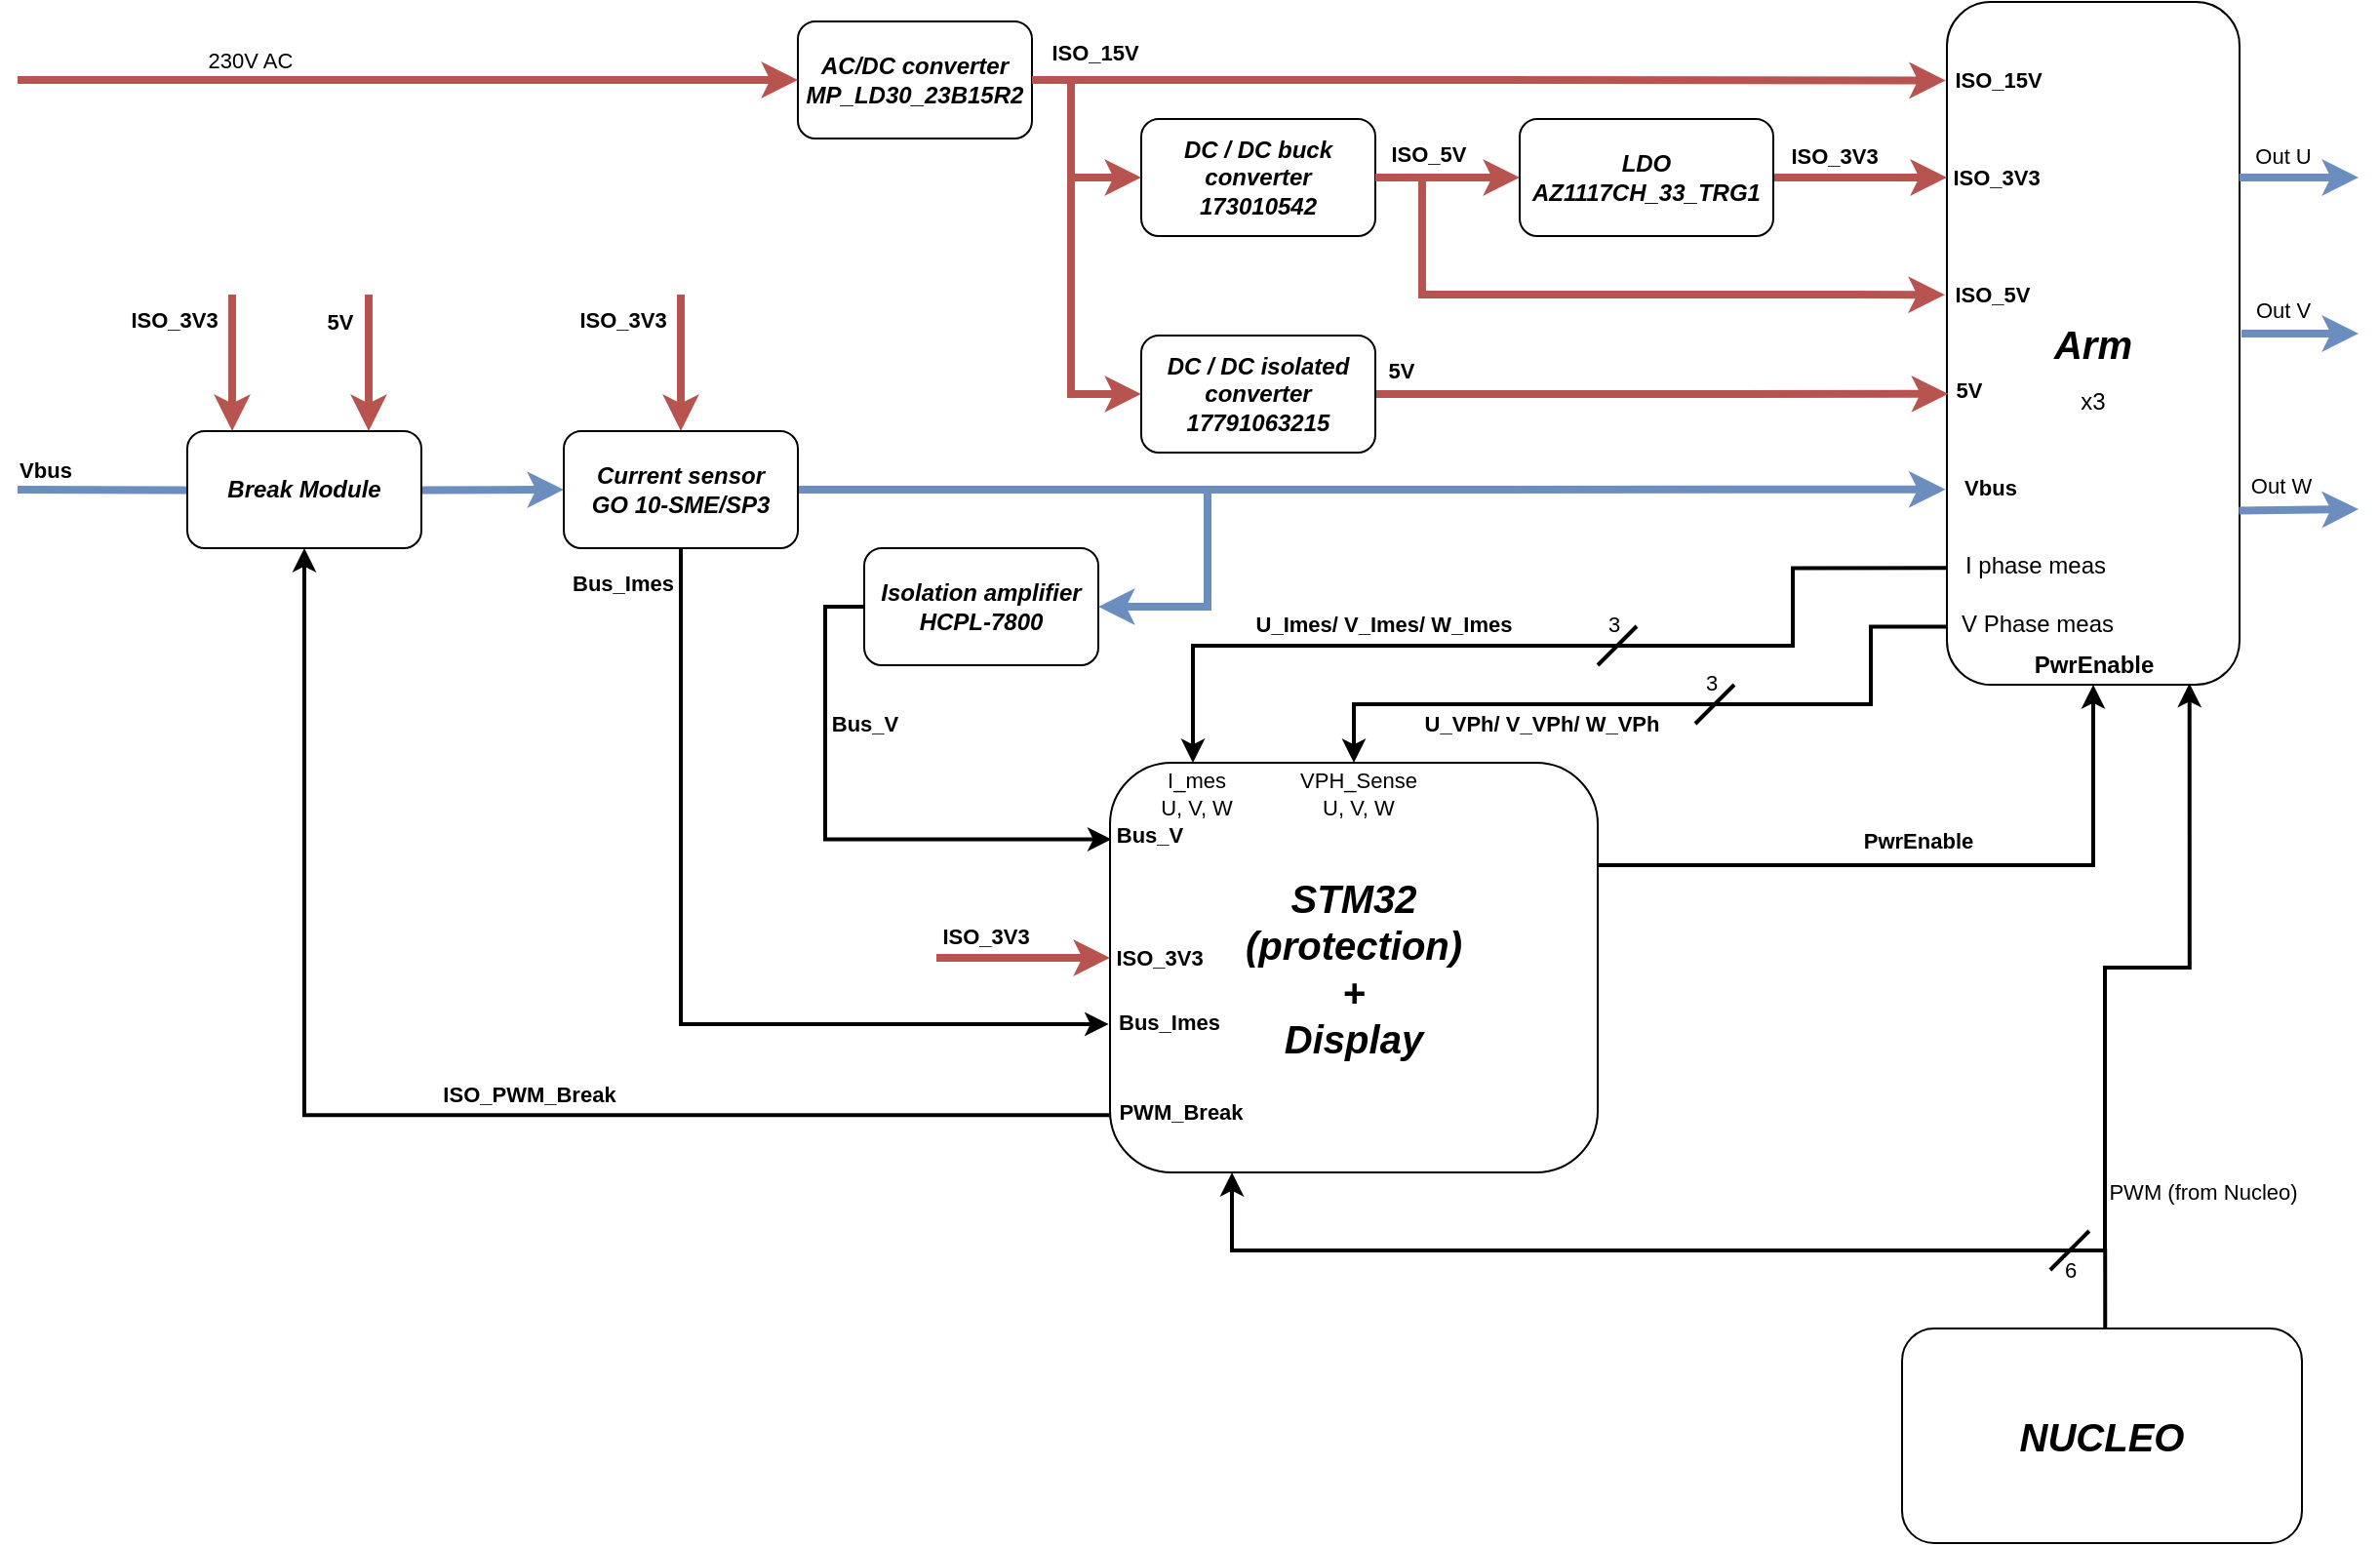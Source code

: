 <mxfile version="21.2.1" type="github" pages="4">
  <diagram id="K26zvjRczleuk83uUMWU" name="Global">
    <mxGraphModel dx="1753" dy="465" grid="1" gridSize="10" guides="1" tooltips="1" connect="1" arrows="1" fold="1" page="1" pageScale="1" pageWidth="827" pageHeight="1169" math="0" shadow="0">
      <root>
        <mxCell id="0" />
        <mxCell id="1" parent="0" />
        <mxCell id="tQ8jCvRIH25_fzb8MXLZ-1" style="edgeStyle=orthogonalEdgeStyle;rounded=0;orthogonalLoop=1;jettySize=auto;html=1;entryX=0.17;entryY=0;entryDx=0;entryDy=0;entryPerimeter=0;strokeWidth=2;exitX=-0.003;exitY=0.829;exitDx=0;exitDy=0;exitPerimeter=0;" edge="1" parent="1" source="TKw2sOFP1dZnRS4CVWHQ-5" target="ybR4OZg4qaDsg3ZmPmzL-6">
          <mxGeometry relative="1" as="geometry">
            <mxPoint x="410" y="470" as="sourcePoint" />
            <Array as="points">
              <mxPoint x="350" y="480" />
              <mxPoint x="350" y="520" />
              <mxPoint x="43" y="520" />
            </Array>
          </mxGeometry>
        </mxCell>
        <mxCell id="tQ8jCvRIH25_fzb8MXLZ-2" value="U_Imes/ V_Imes/ W_Imes" style="edgeLabel;html=1;align=center;verticalAlign=middle;resizable=0;points=[];fontStyle=1" vertex="1" connectable="0" parent="tQ8jCvRIH25_fzb8MXLZ-1">
          <mxGeometry x="0.377" y="2" relative="1" as="geometry">
            <mxPoint x="6" y="-13" as="offset" />
          </mxGeometry>
        </mxCell>
        <mxCell id="tQ8jCvRIH25_fzb8MXLZ-3" style="edgeStyle=orthogonalEdgeStyle;rounded=0;orthogonalLoop=1;jettySize=auto;html=1;entryX=0.5;entryY=0;entryDx=0;entryDy=0;strokeWidth=2;exitX=-0.003;exitY=0.915;exitDx=0;exitDy=0;exitPerimeter=0;" edge="1" parent="1" source="TKw2sOFP1dZnRS4CVWHQ-5" target="ybR4OZg4qaDsg3ZmPmzL-6">
          <mxGeometry relative="1" as="geometry">
            <mxPoint x="540" y="500" as="sourcePoint" />
            <Array as="points">
              <mxPoint x="390" y="510" />
              <mxPoint x="390" y="550" />
              <mxPoint x="125" y="550" />
            </Array>
          </mxGeometry>
        </mxCell>
        <mxCell id="tQ8jCvRIH25_fzb8MXLZ-4" value="U_VPh/ V_VPh/ W_VPh" style="edgeLabel;html=1;align=center;verticalAlign=middle;resizable=0;points=[];fontStyle=1" vertex="1" connectable="0" parent="tQ8jCvRIH25_fzb8MXLZ-3">
          <mxGeometry x="-0.131" y="2" relative="1" as="geometry">
            <mxPoint x="-86" y="8" as="offset" />
          </mxGeometry>
        </mxCell>
        <mxCell id="TKw2sOFP1dZnRS4CVWHQ-5" value="&lt;i&gt;&lt;b&gt;&lt;font style=&quot;font-size: 20px;&quot;&gt;Arm&lt;/font&gt;&lt;/b&gt;&lt;/i&gt;" style="rounded=1;whiteSpace=wrap;html=1;fillColor=default;" vertex="1" parent="1">
          <mxGeometry x="429" y="190" width="150" height="350" as="geometry" />
        </mxCell>
        <mxCell id="erb762IqQUycCFhEqrw9-11" style="edgeStyle=orthogonalEdgeStyle;rounded=0;orthogonalLoop=1;jettySize=auto;html=1;exitX=1;exitY=0.5;exitDx=0;exitDy=0;strokeWidth=4;fillColor=#f8cecc;strokeColor=#b85450;entryX=-0.004;entryY=0.115;entryDx=0;entryDy=0;entryPerimeter=0;" edge="1" parent="1" source="erb762IqQUycCFhEqrw9-13" target="TKw2sOFP1dZnRS4CVWHQ-5">
          <mxGeometry relative="1" as="geometry">
            <mxPoint x="330" y="220" as="targetPoint" />
          </mxGeometry>
        </mxCell>
        <mxCell id="erb762IqQUycCFhEqrw9-12" value="&lt;b&gt;ISO_15V&lt;/b&gt;" style="edgeLabel;html=1;align=center;verticalAlign=middle;resizable=0;points=[];" vertex="1" connectable="0" parent="erb762IqQUycCFhEqrw9-11">
          <mxGeometry x="-0.487" relative="1" as="geometry">
            <mxPoint x="-88" y="-14" as="offset" />
          </mxGeometry>
        </mxCell>
        <mxCell id="hg63oGgba25vtPb6VCfj-2" value="ISO_15V" style="edgeLabel;html=1;align=center;verticalAlign=middle;resizable=0;points=[];fontStyle=1" vertex="1" connectable="0" parent="erb762IqQUycCFhEqrw9-11">
          <mxGeometry x="0.878" y="1" relative="1" as="geometry">
            <mxPoint x="55" as="offset" />
          </mxGeometry>
        </mxCell>
        <mxCell id="erb762IqQUycCFhEqrw9-13" value="&lt;div&gt;AC/DC converter&lt;/div&gt;&lt;div&gt;MP_LD30_23B15R2&lt;br&gt;&lt;/div&gt;" style="rounded=1;whiteSpace=wrap;html=1;fontStyle=3" vertex="1" parent="1">
          <mxGeometry x="-160" y="200" width="120" height="60" as="geometry" />
        </mxCell>
        <mxCell id="erb762IqQUycCFhEqrw9-14" value="" style="endArrow=classic;html=1;rounded=0;entryX=0;entryY=0.5;entryDx=0;entryDy=0;fillColor=#f8cecc;strokeColor=#b85450;strokeWidth=4;edgeStyle=orthogonalEdgeStyle;" edge="1" parent="1" target="erb762IqQUycCFhEqrw9-13">
          <mxGeometry width="50" height="50" relative="1" as="geometry">
            <mxPoint x="-560" y="230" as="sourcePoint" />
            <mxPoint x="120" y="130" as="targetPoint" />
            <Array as="points">
              <mxPoint x="-520" y="230" />
            </Array>
          </mxGeometry>
        </mxCell>
        <mxCell id="erb762IqQUycCFhEqrw9-15" value="230V AC" style="edgeLabel;html=1;align=center;verticalAlign=middle;resizable=0;points=[];" vertex="1" connectable="0" parent="erb762IqQUycCFhEqrw9-14">
          <mxGeometry x="-0.455" y="-1" relative="1" as="geometry">
            <mxPoint x="10" y="-11" as="offset" />
          </mxGeometry>
        </mxCell>
        <mxCell id="TKw2sOFP1dZnRS4CVWHQ-2" style="edgeStyle=orthogonalEdgeStyle;rounded=0;orthogonalLoop=1;jettySize=auto;html=1;strokeWidth=4;fillColor=#f8cecc;strokeColor=#b85450;" edge="1" parent="1" source="erb762IqQUycCFhEqrw9-43">
          <mxGeometry relative="1" as="geometry">
            <mxPoint x="429" y="280" as="targetPoint" />
            <Array as="points">
              <mxPoint x="429" y="280" />
            </Array>
          </mxGeometry>
        </mxCell>
        <mxCell id="TKw2sOFP1dZnRS4CVWHQ-3" value="ISO_3V3" style="edgeLabel;html=1;align=center;verticalAlign=middle;resizable=0;points=[];fontStyle=1" vertex="1" connectable="0" parent="TKw2sOFP1dZnRS4CVWHQ-2">
          <mxGeometry x="0.282" y="1" relative="1" as="geometry">
            <mxPoint x="57" y="1" as="offset" />
          </mxGeometry>
        </mxCell>
        <mxCell id="WG2t56-WDr--rCz1EXLR-1" value="ISO_3V3" style="edgeLabel;html=1;align=center;verticalAlign=middle;resizable=0;points=[];fontStyle=1" vertex="1" connectable="0" parent="TKw2sOFP1dZnRS4CVWHQ-2">
          <mxGeometry x="-0.683" relative="1" as="geometry">
            <mxPoint x="17" y="-11" as="offset" />
          </mxGeometry>
        </mxCell>
        <mxCell id="erb762IqQUycCFhEqrw9-43" value="&lt;div&gt;LDO&lt;/div&gt;&lt;div&gt;AZ1117CH_33_TRG1&lt;/div&gt;" style="rounded=1;whiteSpace=wrap;html=1;fontStyle=3" vertex="1" parent="1">
          <mxGeometry x="210" y="250" width="130" height="60" as="geometry" />
        </mxCell>
        <mxCell id="erb762IqQUycCFhEqrw9-44" style="edgeStyle=orthogonalEdgeStyle;rounded=0;orthogonalLoop=1;jettySize=auto;html=1;entryX=0;entryY=0.5;entryDx=0;entryDy=0;strokeWidth=4;fillColor=#f8cecc;strokeColor=#b85450;exitX=1;exitY=0.5;exitDx=0;exitDy=0;" edge="1" parent="1" source="erb762IqQUycCFhEqrw9-46" target="erb762IqQUycCFhEqrw9-43">
          <mxGeometry relative="1" as="geometry">
            <mxPoint x="170" y="340" as="sourcePoint" />
          </mxGeometry>
        </mxCell>
        <mxCell id="erb762IqQUycCFhEqrw9-45" value="ISO_5V" style="edgeLabel;html=1;align=center;verticalAlign=middle;resizable=0;points=[];fontStyle=1" vertex="1" connectable="0" parent="erb762IqQUycCFhEqrw9-44">
          <mxGeometry x="0.238" y="2" relative="1" as="geometry">
            <mxPoint x="-19" y="-10" as="offset" />
          </mxGeometry>
        </mxCell>
        <mxCell id="erb762IqQUycCFhEqrw9-46" value="&lt;div&gt;DC / DC buck converter&lt;/div&gt;&lt;div&gt;173010542&lt;br&gt;&lt;/div&gt;" style="rounded=1;whiteSpace=wrap;html=1;fontStyle=3" vertex="1" parent="1">
          <mxGeometry x="16" y="250" width="120" height="60" as="geometry" />
        </mxCell>
        <mxCell id="erb762IqQUycCFhEqrw9-47" value="" style="endArrow=classic;html=1;rounded=0;entryX=0;entryY=0.5;entryDx=0;entryDy=0;exitX=1;exitY=0.5;exitDx=0;exitDy=0;edgeStyle=orthogonalEdgeStyle;strokeWidth=4;fillColor=#f8cecc;strokeColor=#b85450;" edge="1" parent="1" source="erb762IqQUycCFhEqrw9-13" target="erb762IqQUycCFhEqrw9-46">
          <mxGeometry width="50" height="50" relative="1" as="geometry">
            <mxPoint x="230" y="370" as="sourcePoint" />
            <mxPoint x="280" y="320" as="targetPoint" />
            <Array as="points">
              <mxPoint x="-20" y="230" />
              <mxPoint x="-20" y="280" />
            </Array>
          </mxGeometry>
        </mxCell>
        <mxCell id="erb762IqQUycCFhEqrw9-48" value="" style="endArrow=classic;html=1;rounded=0;edgeStyle=orthogonalEdgeStyle;strokeWidth=4;fillColor=#f8cecc;strokeColor=#b85450;exitX=1;exitY=0.5;exitDx=0;exitDy=0;entryX=-0.007;entryY=0.429;entryDx=0;entryDy=0;entryPerimeter=0;" edge="1" parent="1" source="erb762IqQUycCFhEqrw9-46" target="TKw2sOFP1dZnRS4CVWHQ-5">
          <mxGeometry width="50" height="50" relative="1" as="geometry">
            <mxPoint x="150" y="350" as="sourcePoint" />
            <mxPoint x="380" y="330" as="targetPoint" />
            <Array as="points">
              <mxPoint x="160" y="280" />
              <mxPoint x="160" y="340" />
              <mxPoint x="380" y="340" />
            </Array>
          </mxGeometry>
        </mxCell>
        <mxCell id="rdPD5sOOh20BO_JZCqgj-4" value="&lt;b&gt;ISO_5V&lt;/b&gt;" style="edgeLabel;html=1;align=center;verticalAlign=middle;resizable=0;points=[];" vertex="1" connectable="0" parent="erb762IqQUycCFhEqrw9-48">
          <mxGeometry x="0.786" relative="1" as="geometry">
            <mxPoint x="61" as="offset" />
          </mxGeometry>
        </mxCell>
        <mxCell id="58RRzwtLLCaNlyLWI4M5-4" style="edgeStyle=orthogonalEdgeStyle;rounded=0;orthogonalLoop=1;jettySize=auto;html=1;exitX=0.999;exitY=0.257;exitDx=0;exitDy=0;strokeWidth=4;fillColor=#dae8fc;strokeColor=#6c8ebf;exitPerimeter=0;" edge="1" parent="1" source="TKw2sOFP1dZnRS4CVWHQ-5">
          <mxGeometry relative="1" as="geometry">
            <mxPoint x="640" y="280" as="targetPoint" />
          </mxGeometry>
        </mxCell>
        <mxCell id="58RRzwtLLCaNlyLWI4M5-5" value="Out U" style="edgeLabel;html=1;align=center;verticalAlign=middle;resizable=0;points=[];" vertex="1" connectable="0" parent="58RRzwtLLCaNlyLWI4M5-4">
          <mxGeometry x="0.294" y="1" relative="1" as="geometry">
            <mxPoint x="-18" y="-11" as="offset" />
          </mxGeometry>
        </mxCell>
        <mxCell id="58RRzwtLLCaNlyLWI4M5-7" style="edgeStyle=orthogonalEdgeStyle;rounded=0;orthogonalLoop=1;jettySize=auto;html=1;strokeWidth=4;fillColor=#dae8fc;strokeColor=#6c8ebf;" edge="1" parent="1">
          <mxGeometry relative="1" as="geometry">
            <mxPoint x="640" y="360" as="targetPoint" />
            <mxPoint x="580" y="360" as="sourcePoint" />
          </mxGeometry>
        </mxCell>
        <mxCell id="58RRzwtLLCaNlyLWI4M5-8" value="Out V" style="edgeLabel;html=1;align=center;verticalAlign=middle;resizable=0;points=[];" vertex="1" connectable="0" parent="58RRzwtLLCaNlyLWI4M5-7">
          <mxGeometry x="0.113" y="3" relative="1" as="geometry">
            <mxPoint x="-13" y="-9" as="offset" />
          </mxGeometry>
        </mxCell>
        <mxCell id="58RRzwtLLCaNlyLWI4M5-9" style="edgeStyle=orthogonalEdgeStyle;rounded=0;orthogonalLoop=1;jettySize=auto;html=1;exitX=0.998;exitY=0.745;exitDx=0;exitDy=0;strokeWidth=4;fillColor=#dae8fc;strokeColor=#6c8ebf;exitPerimeter=0;" edge="1" parent="1" source="TKw2sOFP1dZnRS4CVWHQ-5">
          <mxGeometry relative="1" as="geometry">
            <mxPoint x="640" y="450" as="targetPoint" />
            <Array as="points">
              <mxPoint x="640" y="451" />
            </Array>
          </mxGeometry>
        </mxCell>
        <mxCell id="58RRzwtLLCaNlyLWI4M5-10" value="Out W" style="edgeLabel;html=1;align=center;verticalAlign=middle;resizable=0;points=[];" vertex="1" connectable="0" parent="58RRzwtLLCaNlyLWI4M5-9">
          <mxGeometry x="0.343" y="2" relative="1" as="geometry">
            <mxPoint x="-20" y="-10" as="offset" />
          </mxGeometry>
        </mxCell>
        <mxCell id="58RRzwtLLCaNlyLWI4M5-1" value="x3" style="text;html=1;strokeColor=none;fillColor=none;align=center;verticalAlign=middle;whiteSpace=wrap;rounded=0;" vertex="1" parent="1">
          <mxGeometry x="474" y="380" width="60" height="30" as="geometry" />
        </mxCell>
        <mxCell id="rdPD5sOOh20BO_JZCqgj-1" value="" style="endArrow=classic;html=1;rounded=0;edgeStyle=orthogonalEdgeStyle;fillColor=#dae8fc;strokeColor=#6c8ebf;strokeWidth=4;entryX=-0.005;entryY=0.714;entryDx=0;entryDy=0;entryPerimeter=0;" edge="1" parent="1" source="Yn8s1QBvf-6VIzHjhP1f-1" target="TKw2sOFP1dZnRS4CVWHQ-5">
          <mxGeometry width="50" height="50" relative="1" as="geometry">
            <mxPoint x="-350" y="440" as="sourcePoint" />
            <mxPoint x="430" y="440" as="targetPoint" />
            <Array as="points" />
          </mxGeometry>
        </mxCell>
        <mxCell id="rdPD5sOOh20BO_JZCqgj-5" value="&lt;b&gt;Vbus&lt;/b&gt;" style="edgeLabel;html=1;align=center;verticalAlign=middle;resizable=0;points=[];" vertex="1" connectable="0" parent="rdPD5sOOh20BO_JZCqgj-1">
          <mxGeometry x="0.928" y="3" relative="1" as="geometry">
            <mxPoint x="44" y="2" as="offset" />
          </mxGeometry>
        </mxCell>
        <mxCell id="1_m-2TjKmpO3TfjhIvF--3" style="edgeStyle=orthogonalEdgeStyle;rounded=0;orthogonalLoop=1;jettySize=auto;html=1;exitX=0;exitY=0.5;exitDx=0;exitDy=0;strokeWidth=2;entryX=0.003;entryY=0.187;entryDx=0;entryDy=0;entryPerimeter=0;" edge="1" parent="1" source="1_m-2TjKmpO3TfjhIvF--1" target="ybR4OZg4qaDsg3ZmPmzL-6">
          <mxGeometry relative="1" as="geometry">
            <mxPoint x="-230" y="570" as="targetPoint" />
          </mxGeometry>
        </mxCell>
        <mxCell id="1_m-2TjKmpO3TfjhIvF--4" value="Bus_V" style="edgeLabel;html=1;align=center;verticalAlign=middle;resizable=0;points=[];fontStyle=1" vertex="1" connectable="0" parent="1_m-2TjKmpO3TfjhIvF--3">
          <mxGeometry x="-0.063" y="2" relative="1" as="geometry">
            <mxPoint x="18" y="-54" as="offset" />
          </mxGeometry>
        </mxCell>
        <mxCell id="1_m-2TjKmpO3TfjhIvF--1" value="&lt;div&gt;Isolation amplifier&lt;/div&gt;&lt;div&gt;HCPL-7800&lt;br&gt;&lt;/div&gt;" style="rounded=1;whiteSpace=wrap;html=1;fontStyle=3" vertex="1" parent="1">
          <mxGeometry x="-126" y="470" width="120" height="60" as="geometry" />
        </mxCell>
        <mxCell id="1_m-2TjKmpO3TfjhIvF--2" value="" style="endArrow=classic;html=1;rounded=0;entryX=1;entryY=0.5;entryDx=0;entryDy=0;edgeStyle=orthogonalEdgeStyle;fillColor=#dae8fc;strokeColor=#6c8ebf;strokeWidth=4;" edge="1" parent="1" target="1_m-2TjKmpO3TfjhIvF--1">
          <mxGeometry width="50" height="50" relative="1" as="geometry">
            <mxPoint x="170" y="440" as="sourcePoint" />
            <mxPoint x="220" y="140" as="targetPoint" />
            <Array as="points">
              <mxPoint x="50" y="440" />
              <mxPoint x="50" y="500" />
            </Array>
          </mxGeometry>
        </mxCell>
        <mxCell id="ybR4OZg4qaDsg3ZmPmzL-2" style="edgeStyle=orthogonalEdgeStyle;rounded=0;orthogonalLoop=1;jettySize=auto;html=1;fillColor=#f8cecc;strokeColor=#b85450;strokeWidth=4;entryX=0.004;entryY=0.574;entryDx=0;entryDy=0;entryPerimeter=0;" edge="1" parent="1" source="ybR4OZg4qaDsg3ZmPmzL-1" target="TKw2sOFP1dZnRS4CVWHQ-5">
          <mxGeometry relative="1" as="geometry">
            <mxPoint x="380" y="360" as="targetPoint" />
            <Array as="points" />
          </mxGeometry>
        </mxCell>
        <mxCell id="ybR4OZg4qaDsg3ZmPmzL-3" value="5V" style="edgeLabel;html=1;align=center;verticalAlign=middle;resizable=0;points=[];fontStyle=1" vertex="1" connectable="0" parent="ybR4OZg4qaDsg3ZmPmzL-2">
          <mxGeometry x="-0.186" y="-3" relative="1" as="geometry">
            <mxPoint x="-107" y="-15" as="offset" />
          </mxGeometry>
        </mxCell>
        <mxCell id="ybR4OZg4qaDsg3ZmPmzL-4" value="&lt;b&gt;5V&lt;/b&gt;" style="edgeLabel;html=1;align=center;verticalAlign=middle;resizable=0;points=[];" vertex="1" connectable="0" parent="ybR4OZg4qaDsg3ZmPmzL-2">
          <mxGeometry x="0.741" y="2" relative="1" as="geometry">
            <mxPoint x="48" as="offset" />
          </mxGeometry>
        </mxCell>
        <mxCell id="ybR4OZg4qaDsg3ZmPmzL-1" value="&lt;div&gt;DC / DC isolated converter&lt;/div&gt;&lt;div&gt;17791063215&lt;br&gt;&lt;/div&gt;" style="rounded=1;whiteSpace=wrap;html=1;fontStyle=3" vertex="1" parent="1">
          <mxGeometry x="16" y="361" width="120" height="60" as="geometry" />
        </mxCell>
        <mxCell id="ybR4OZg4qaDsg3ZmPmzL-5" value="" style="endArrow=classic;html=1;rounded=0;exitX=1;exitY=0.5;exitDx=0;exitDy=0;entryX=0;entryY=0.5;entryDx=0;entryDy=0;edgeStyle=orthogonalEdgeStyle;strokeWidth=4;fillColor=#f8cecc;strokeColor=#b85450;" edge="1" parent="1" source="erb762IqQUycCFhEqrw9-13" target="ybR4OZg4qaDsg3ZmPmzL-1">
          <mxGeometry width="50" height="50" relative="1" as="geometry">
            <mxPoint x="80" y="400" as="sourcePoint" />
            <mxPoint x="130" y="350" as="targetPoint" />
            <Array as="points">
              <mxPoint x="-20" y="230" />
              <mxPoint x="-20" y="391" />
            </Array>
          </mxGeometry>
        </mxCell>
        <mxCell id="SWSvtxuBOt6Fdv_Am8P_-3" style="edgeStyle=orthogonalEdgeStyle;rounded=0;orthogonalLoop=1;jettySize=auto;html=1;exitX=1;exitY=0.25;exitDx=0;exitDy=0;entryX=0.5;entryY=1;entryDx=0;entryDy=0;fontSize=11;strokeWidth=2;" edge="1" parent="1" source="ybR4OZg4qaDsg3ZmPmzL-6" target="TKw2sOFP1dZnRS4CVWHQ-5">
          <mxGeometry relative="1" as="geometry" />
        </mxCell>
        <mxCell id="67dDihELPkQl802sxM9B-1" value="PwrEnable" style="edgeLabel;html=1;align=center;verticalAlign=middle;resizable=0;points=[];fontStyle=1" vertex="1" connectable="0" parent="SWSvtxuBOt6Fdv_Am8P_-3">
          <mxGeometry x="0.133" y="-3" relative="1" as="geometry">
            <mxPoint x="-33" y="-16" as="offset" />
          </mxGeometry>
        </mxCell>
        <mxCell id="BneUFHjSHCkK-d5fq9VS-2" style="edgeStyle=orthogonalEdgeStyle;rounded=0;orthogonalLoop=1;jettySize=auto;html=1;exitX=-0.001;exitY=0.86;exitDx=0;exitDy=0;entryX=0.5;entryY=1;entryDx=0;entryDy=0;exitPerimeter=0;strokeWidth=2;" edge="1" parent="1" source="ybR4OZg4qaDsg3ZmPmzL-6" target="BneUFHjSHCkK-d5fq9VS-1">
          <mxGeometry relative="1" as="geometry">
            <Array as="points">
              <mxPoint x="-413" y="761" />
            </Array>
          </mxGeometry>
        </mxCell>
        <mxCell id="BneUFHjSHCkK-d5fq9VS-3" value="ISO_PWM_Break" style="edgeLabel;html=1;align=center;verticalAlign=middle;resizable=0;points=[];fontStyle=1" vertex="1" connectable="0" parent="BneUFHjSHCkK-d5fq9VS-2">
          <mxGeometry x="-0.153" y="-2" relative="1" as="geometry">
            <mxPoint y="-9" as="offset" />
          </mxGeometry>
        </mxCell>
        <mxCell id="ybR4OZg4qaDsg3ZmPmzL-6" value="&lt;div&gt;&lt;i&gt;&lt;font style=&quot;font-size: 20px;&quot;&gt;&lt;b&gt;STM32&lt;/b&gt;&lt;/font&gt;&lt;/i&gt;&lt;/div&gt;&lt;div&gt;&lt;i&gt;&lt;font style=&quot;font-size: 20px;&quot;&gt;&lt;b&gt;(protection)&lt;/b&gt;&lt;/font&gt;&lt;/i&gt;&lt;/div&gt;&lt;div&gt;&lt;i&gt;&lt;font style=&quot;font-size: 20px;&quot;&gt;&lt;b&gt;+&lt;/b&gt;&lt;/font&gt;&lt;/i&gt;&lt;/div&gt;&lt;div&gt;&lt;i&gt;&lt;font style=&quot;font-size: 20px;&quot;&gt;&lt;b&gt;Display&lt;br&gt;&lt;/b&gt;&lt;/font&gt;&lt;/i&gt;&lt;/div&gt;" style="rounded=1;whiteSpace=wrap;html=1;" vertex="1" parent="1">
          <mxGeometry y="580" width="250" height="210" as="geometry" />
        </mxCell>
        <mxCell id="SWSvtxuBOt6Fdv_Am8P_-1" value="I phase meas" style="text;html=1;align=center;verticalAlign=middle;resizable=0;points=[];autosize=1;strokeColor=none;fillColor=none;fontStyle=0" vertex="1" parent="1">
          <mxGeometry x="424" y="464" width="100" height="30" as="geometry" />
        </mxCell>
        <mxCell id="SWSvtxuBOt6Fdv_Am8P_-2" value="V Phase meas" style="text;html=1;align=center;verticalAlign=middle;resizable=0;points=[];autosize=1;strokeColor=none;fillColor=none;fontStyle=0" vertex="1" parent="1">
          <mxGeometry x="425" y="494" width="100" height="30" as="geometry" />
        </mxCell>
        <mxCell id="67dDihELPkQl802sxM9B-2" value="PwrEnable" style="text;html=1;align=center;verticalAlign=middle;resizable=0;points=[];autosize=1;strokeColor=none;fillColor=none;fontStyle=1" vertex="1" parent="1">
          <mxGeometry x="464" y="515" width="80" height="30" as="geometry" />
        </mxCell>
        <mxCell id="qElm5PhY4-0Ruykifg-E-3" value="" style="endArrow=none;html=1;rounded=0;strokeWidth=2;" edge="1" parent="1">
          <mxGeometry width="50" height="50" relative="1" as="geometry">
            <mxPoint x="250" y="530" as="sourcePoint" />
            <mxPoint x="270" y="510" as="targetPoint" />
            <Array as="points">
              <mxPoint x="260" y="520" />
            </Array>
          </mxGeometry>
        </mxCell>
        <mxCell id="qElm5PhY4-0Ruykifg-E-4" value="3" style="edgeLabel;html=1;align=center;verticalAlign=middle;resizable=0;points=[];" vertex="1" connectable="0" parent="qElm5PhY4-0Ruykifg-E-3">
          <mxGeometry x="0.696" y="-1" relative="1" as="geometry">
            <mxPoint x="-10" y="-5" as="offset" />
          </mxGeometry>
        </mxCell>
        <mxCell id="qElm5PhY4-0Ruykifg-E-5" value="" style="endArrow=none;html=1;rounded=0;strokeWidth=2;" edge="1" parent="1">
          <mxGeometry width="50" height="50" relative="1" as="geometry">
            <mxPoint x="300" y="560" as="sourcePoint" />
            <mxPoint x="320" y="540" as="targetPoint" />
            <Array as="points">
              <mxPoint x="310" y="550" />
            </Array>
          </mxGeometry>
        </mxCell>
        <mxCell id="qElm5PhY4-0Ruykifg-E-6" value="3" style="edgeLabel;html=1;align=center;verticalAlign=middle;resizable=0;points=[];" vertex="1" connectable="0" parent="qElm5PhY4-0Ruykifg-E-5">
          <mxGeometry x="0.696" y="-1" relative="1" as="geometry">
            <mxPoint x="-10" y="-5" as="offset" />
          </mxGeometry>
        </mxCell>
        <mxCell id="qElm5PhY4-0Ruykifg-E-7" value="&lt;div&gt;I_mes&lt;/div&gt;&lt;div&gt;U, V, W&lt;/div&gt;" style="edgeLabel;html=1;align=center;verticalAlign=middle;resizable=0;points=[];fontStyle=0" vertex="1" connectable="0" parent="1">
          <mxGeometry x="40.0" y="608" as="geometry">
            <mxPoint x="4" y="-12" as="offset" />
          </mxGeometry>
        </mxCell>
        <mxCell id="qElm5PhY4-0Ruykifg-E-8" value="&lt;div&gt;VPH_Sense&lt;/div&gt;&lt;div&gt;U, V, W&lt;br&gt;&lt;/div&gt;" style="edgeLabel;html=1;align=center;verticalAlign=middle;resizable=0;points=[];fontStyle=0" vertex="1" connectable="0" parent="1">
          <mxGeometry x="125.0" y="602" as="geometry">
            <mxPoint x="2" y="-6" as="offset" />
          </mxGeometry>
        </mxCell>
        <mxCell id="XeoCFHoVAx_0ssHAjZDC-1" style="edgeStyle=orthogonalEdgeStyle;rounded=0;orthogonalLoop=1;jettySize=auto;html=1;strokeWidth=4;fillColor=#f8cecc;strokeColor=#b85450;" edge="1" parent="1">
          <mxGeometry relative="1" as="geometry">
            <mxPoint y="680.03" as="targetPoint" />
            <mxPoint x="-89" y="680.03" as="sourcePoint" />
            <Array as="points">
              <mxPoint y="680.03" />
            </Array>
          </mxGeometry>
        </mxCell>
        <mxCell id="XeoCFHoVAx_0ssHAjZDC-2" value="ISO_3V3" style="edgeLabel;html=1;align=center;verticalAlign=middle;resizable=0;points=[];fontStyle=1" vertex="1" connectable="0" parent="XeoCFHoVAx_0ssHAjZDC-1">
          <mxGeometry x="0.282" y="1" relative="1" as="geometry">
            <mxPoint x="57" y="1" as="offset" />
          </mxGeometry>
        </mxCell>
        <mxCell id="XeoCFHoVAx_0ssHAjZDC-3" value="ISO_3V3" style="edgeLabel;html=1;align=center;verticalAlign=middle;resizable=0;points=[];fontStyle=1" vertex="1" connectable="0" parent="XeoCFHoVAx_0ssHAjZDC-1">
          <mxGeometry x="-0.683" relative="1" as="geometry">
            <mxPoint x="11" y="-11" as="offset" />
          </mxGeometry>
        </mxCell>
        <mxCell id="QrFfTdA_GdKSxjWbXCUa-1" style="edgeStyle=orthogonalEdgeStyle;rounded=0;orthogonalLoop=1;jettySize=auto;html=1;strokeWidth=4;fillColor=#f8cecc;strokeColor=#b85450;entryX=0.5;entryY=0;entryDx=0;entryDy=0;" edge="1" parent="1" target="Yn8s1QBvf-6VIzHjhP1f-1">
          <mxGeometry relative="1" as="geometry">
            <mxPoint x="-201" y="390.66" as="targetPoint" />
            <mxPoint x="-220" y="340" as="sourcePoint" />
            <Array as="points">
              <mxPoint x="-220" y="370" />
              <mxPoint x="-220" y="370" />
            </Array>
          </mxGeometry>
        </mxCell>
        <mxCell id="QrFfTdA_GdKSxjWbXCUa-3" value="ISO_3V3" style="edgeLabel;html=1;align=center;verticalAlign=middle;resizable=0;points=[];fontStyle=1" vertex="1" connectable="0" parent="QrFfTdA_GdKSxjWbXCUa-1">
          <mxGeometry x="-0.683" relative="1" as="geometry">
            <mxPoint x="-30" y="2" as="offset" />
          </mxGeometry>
        </mxCell>
        <mxCell id="QrFfTdA_GdKSxjWbXCUa-6" value="" style="endArrow=classic;html=1;rounded=0;exitX=0.5;exitY=1;exitDx=0;exitDy=0;entryX=-0.003;entryY=0.637;entryDx=0;entryDy=0;entryPerimeter=0;edgeStyle=orthogonalEdgeStyle;strokeWidth=2;" edge="1" parent="1" source="Yn8s1QBvf-6VIzHjhP1f-1" target="ybR4OZg4qaDsg3ZmPmzL-6">
          <mxGeometry width="50" height="50" relative="1" as="geometry">
            <mxPoint x="-210" y="600" as="sourcePoint" />
            <mxPoint x="-160" y="550" as="targetPoint" />
            <Array as="points">
              <mxPoint x="-220" y="714" />
              <mxPoint x="-1" y="714" />
            </Array>
          </mxGeometry>
        </mxCell>
        <mxCell id="QrFfTdA_GdKSxjWbXCUa-7" value="Bus_Imes" style="edgeLabel;html=1;align=center;verticalAlign=middle;resizable=0;points=[];fontStyle=1" vertex="1" connectable="0" parent="QrFfTdA_GdKSxjWbXCUa-6">
          <mxGeometry x="-0.652" y="-1" relative="1" as="geometry">
            <mxPoint x="-29" y="-63" as="offset" />
          </mxGeometry>
        </mxCell>
        <mxCell id="QrFfTdA_GdKSxjWbXCUa-8" value="Bus_Imes" style="edgeLabel;html=1;align=center;verticalAlign=middle;resizable=0;points=[];fontStyle=1" vertex="1" connectable="0" parent="1">
          <mxGeometry x="30.0" y="712.995" as="geometry" />
        </mxCell>
        <mxCell id="QrFfTdA_GdKSxjWbXCUa-9" value="" style="endArrow=classic;html=1;rounded=0;edgeStyle=orthogonalEdgeStyle;fillColor=#dae8fc;strokeColor=#6c8ebf;strokeWidth=4;entryX=0;entryY=0.5;entryDx=0;entryDy=0;" edge="1" parent="1" target="Yn8s1QBvf-6VIzHjhP1f-1">
          <mxGeometry width="50" height="50" relative="1" as="geometry">
            <mxPoint x="-560" y="440" as="sourcePoint" />
            <mxPoint x="428" y="440" as="targetPoint" />
            <Array as="points" />
          </mxGeometry>
        </mxCell>
        <mxCell id="QrFfTdA_GdKSxjWbXCUa-10" value="Vbus" style="edgeLabel;html=1;align=center;verticalAlign=middle;resizable=0;points=[];fontStyle=1" vertex="1" connectable="0" parent="QrFfTdA_GdKSxjWbXCUa-9">
          <mxGeometry x="-0.969" y="2" relative="1" as="geometry">
            <mxPoint x="9" y="-8" as="offset" />
          </mxGeometry>
        </mxCell>
        <mxCell id="Yn8s1QBvf-6VIzHjhP1f-1" value="&lt;div&gt;Current sensor&lt;/div&gt;&lt;div&gt;GO 10-SME/SP3&lt;br&gt;&lt;/div&gt;" style="rounded=1;whiteSpace=wrap;html=1;fontStyle=3" vertex="1" parent="1">
          <mxGeometry x="-280" y="410" width="120" height="60" as="geometry" />
        </mxCell>
        <mxCell id="QrFfTdA_GdKSxjWbXCUa-12" value="" style="endArrow=classic;html=1;rounded=0;entryX=0.25;entryY=1;entryDx=0;entryDy=0;edgeStyle=orthogonalEdgeStyle;strokeWidth=2;exitX=0.508;exitY=0.009;exitDx=0;exitDy=0;exitPerimeter=0;" edge="1" parent="1" source="m_v-vZH0CDw4dBFLIC0s-1" target="ybR4OZg4qaDsg3ZmPmzL-6">
          <mxGeometry width="50" height="50" relative="1" as="geometry">
            <mxPoint x="63" y="900" as="sourcePoint" />
            <mxPoint x="70" y="810" as="targetPoint" />
          </mxGeometry>
        </mxCell>
        <mxCell id="QrFfTdA_GdKSxjWbXCUa-13" value="PWM (from Nucleo)" style="edgeLabel;html=1;align=center;verticalAlign=middle;resizable=0;points=[];" vertex="1" connectable="0" parent="QrFfTdA_GdKSxjWbXCUa-12">
          <mxGeometry x="0.132" relative="1" as="geometry">
            <mxPoint x="308" y="-30" as="offset" />
          </mxGeometry>
        </mxCell>
        <mxCell id="QrFfTdA_GdKSxjWbXCUa-14" value="" style="endArrow=none;html=1;rounded=0;strokeWidth=2;" edge="1" parent="1">
          <mxGeometry width="50" height="50" relative="1" as="geometry">
            <mxPoint x="481.96" y="840" as="sourcePoint" />
            <mxPoint x="501.96" y="820" as="targetPoint" />
            <Array as="points">
              <mxPoint x="491.96" y="830" />
            </Array>
          </mxGeometry>
        </mxCell>
        <mxCell id="QrFfTdA_GdKSxjWbXCUa-15" value="6" style="edgeLabel;html=1;align=center;verticalAlign=middle;resizable=0;points=[];" vertex="1" connectable="0" parent="QrFfTdA_GdKSxjWbXCUa-14">
          <mxGeometry x="0.696" y="-1" relative="1" as="geometry">
            <mxPoint x="-8" y="16" as="offset" />
          </mxGeometry>
        </mxCell>
        <mxCell id="QrFfTdA_GdKSxjWbXCUa-16" value="Bus_V" style="edgeLabel;html=1;align=center;verticalAlign=middle;resizable=0;points=[];fontStyle=1" vertex="1" connectable="0" parent="1">
          <mxGeometry x="20" y="617" as="geometry" />
        </mxCell>
        <mxCell id="BneUFHjSHCkK-d5fq9VS-1" value="Break Module" style="rounded=1;whiteSpace=wrap;html=1;fontStyle=3" vertex="1" parent="1">
          <mxGeometry x="-473" y="410" width="120" height="60" as="geometry" />
        </mxCell>
        <mxCell id="BneUFHjSHCkK-d5fq9VS-4" value="PWM_Break" style="edgeLabel;html=1;align=center;verticalAlign=middle;resizable=0;points=[];fontStyle=1" vertex="1" connectable="0" parent="1">
          <mxGeometry x="36.0" y="758.618" as="geometry" />
        </mxCell>
        <mxCell id="8b5nNksfdEHI5ynZiP_m-1" style="edgeStyle=orthogonalEdgeStyle;rounded=0;orthogonalLoop=1;jettySize=auto;html=1;strokeWidth=4;fillColor=#f8cecc;strokeColor=#b85450;entryX=0.5;entryY=0;entryDx=0;entryDy=0;" edge="1" parent="1">
          <mxGeometry relative="1" as="geometry">
            <mxPoint x="-450" y="410" as="targetPoint" />
            <mxPoint x="-450" y="340" as="sourcePoint" />
            <Array as="points">
              <mxPoint x="-450" y="370" />
              <mxPoint x="-450" y="370" />
            </Array>
          </mxGeometry>
        </mxCell>
        <mxCell id="8b5nNksfdEHI5ynZiP_m-2" value="ISO_3V3" style="edgeLabel;html=1;align=center;verticalAlign=middle;resizable=0;points=[];fontStyle=1" vertex="1" connectable="0" parent="8b5nNksfdEHI5ynZiP_m-1">
          <mxGeometry x="-0.683" relative="1" as="geometry">
            <mxPoint x="-30" y="2" as="offset" />
          </mxGeometry>
        </mxCell>
        <mxCell id="8b5nNksfdEHI5ynZiP_m-3" style="edgeStyle=orthogonalEdgeStyle;rounded=0;orthogonalLoop=1;jettySize=auto;html=1;strokeWidth=4;fillColor=#f8cecc;strokeColor=#b85450;entryX=0.5;entryY=0;entryDx=0;entryDy=0;" edge="1" parent="1">
          <mxGeometry relative="1" as="geometry">
            <mxPoint x="-380" y="410" as="targetPoint" />
            <mxPoint x="-380" y="340" as="sourcePoint" />
            <Array as="points">
              <mxPoint x="-380" y="370" />
              <mxPoint x="-380" y="370" />
            </Array>
          </mxGeometry>
        </mxCell>
        <mxCell id="8b5nNksfdEHI5ynZiP_m-4" value="5V" style="edgeLabel;html=1;align=center;verticalAlign=middle;resizable=0;points=[];fontStyle=1" vertex="1" connectable="0" parent="8b5nNksfdEHI5ynZiP_m-3">
          <mxGeometry x="-0.683" relative="1" as="geometry">
            <mxPoint x="-15" y="3" as="offset" />
          </mxGeometry>
        </mxCell>
        <mxCell id="m_v-vZH0CDw4dBFLIC0s-1" value="&lt;font style=&quot;font-size: 20px;&quot;&gt;&lt;i&gt;&lt;b&gt;NUCLEO&lt;/b&gt;&lt;/i&gt;&lt;/font&gt;" style="rounded=1;whiteSpace=wrap;html=1;" vertex="1" parent="1">
          <mxGeometry x="406" y="870" width="205" height="110" as="geometry" />
        </mxCell>
        <mxCell id="m_v-vZH0CDw4dBFLIC0s-2" value="" style="endArrow=classic;html=1;rounded=0;strokeWidth=2;edgeStyle=orthogonalEdgeStyle;entryX=0.829;entryY=0.998;entryDx=0;entryDy=0;entryPerimeter=0;" edge="1" parent="1" target="TKw2sOFP1dZnRS4CVWHQ-5">
          <mxGeometry width="50" height="50" relative="1" as="geometry">
            <mxPoint x="510" y="830" as="sourcePoint" />
            <mxPoint x="540" y="700" as="targetPoint" />
            <Array as="points">
              <mxPoint x="510" y="685" />
              <mxPoint x="553" y="685" />
            </Array>
          </mxGeometry>
        </mxCell>
      </root>
    </mxGraphModel>
  </diagram>
  <diagram name="Arm" id="yCeiS3wcg0Z4HX0iok44">
    <mxGraphModel dx="607" dy="305" grid="1" gridSize="10" guides="1" tooltips="1" connect="1" arrows="1" fold="1" page="1" pageScale="1" pageWidth="827" pageHeight="1169" math="0" shadow="0">
      <root>
        <mxCell id="0" />
        <mxCell id="1" parent="0" />
        <mxCell id="golrPCpqkGGOaJ3twjBE-22" style="edgeStyle=orthogonalEdgeStyle;rounded=0;orthogonalLoop=1;jettySize=auto;html=1;entryX=0;entryY=0.5;entryDx=0;entryDy=0;fillColor=#f8cecc;strokeColor=#b85450;strokeWidth=4;" edge="1" parent="1" target="golrPCpqkGGOaJ3twjBE-6">
          <mxGeometry relative="1" as="geometry">
            <mxPoint x="290" y="400" as="sourcePoint" />
            <Array as="points">
              <mxPoint x="290" y="380" />
              <mxPoint x="290" y="280" />
            </Array>
          </mxGeometry>
        </mxCell>
        <mxCell id="golrPCpqkGGOaJ3twjBE-11" style="edgeStyle=orthogonalEdgeStyle;rounded=0;orthogonalLoop=1;jettySize=auto;html=1;exitX=1;exitY=0.5;exitDx=0;exitDy=0;entryX=0;entryY=0.5;entryDx=0;entryDy=0;fillColor=#d5e8d4;strokeColor=#82b366;strokeWidth=2;" edge="1" parent="1" source="ffLoeaMdL9yL4Wz07KCS-1" target="golrPCpqkGGOaJ3twjBE-10">
          <mxGeometry relative="1" as="geometry" />
        </mxCell>
        <mxCell id="7Uh5ScbCVRb12PGcNYAD-8" value="MOS control" style="edgeLabel;html=1;align=center;verticalAlign=middle;resizable=0;points=[];" vertex="1" connectable="0" parent="golrPCpqkGGOaJ3twjBE-11">
          <mxGeometry x="-0.109" y="1" relative="1" as="geometry">
            <mxPoint x="11" y="9" as="offset" />
          </mxGeometry>
        </mxCell>
        <mxCell id="fGQ2CoqltUxm5KF3LI0U-9" value="Cmd_H / Cmd_L" style="edgeLabel;html=1;align=center;verticalAlign=middle;resizable=0;points=[];fontStyle=1" vertex="1" connectable="0" parent="golrPCpqkGGOaJ3twjBE-11">
          <mxGeometry x="0.074" y="3" relative="1" as="geometry">
            <mxPoint x="3" y="-7" as="offset" />
          </mxGeometry>
        </mxCell>
        <mxCell id="ffLoeaMdL9yL4Wz07KCS-1" value="&lt;div&gt;MOS Driver&lt;br&gt;&lt;/div&gt;&lt;div&gt;HCPL-315J&lt;br&gt;&lt;/div&gt;" style="rounded=1;whiteSpace=wrap;html=1;fontStyle=3" parent="1" vertex="1">
          <mxGeometry x="350" y="340" width="120" height="70" as="geometry" />
        </mxCell>
        <mxCell id="golrPCpqkGGOaJ3twjBE-8" style="edgeStyle=orthogonalEdgeStyle;rounded=0;orthogonalLoop=1;jettySize=auto;html=1;exitX=1;exitY=0.5;exitDx=0;exitDy=0;strokeWidth=4;fillColor=#f8cecc;strokeColor=#b85450;entryX=1;entryY=0.25;entryDx=0;entryDy=0;" edge="1" parent="1" source="golrPCpqkGGOaJ3twjBE-6" target="ffLoeaMdL9yL4Wz07KCS-1">
          <mxGeometry relative="1" as="geometry">
            <mxPoint x="500" y="350" as="targetPoint" />
            <Array as="points">
              <mxPoint x="520" y="280" />
              <mxPoint x="520" y="358" />
              <mxPoint x="470" y="358" />
            </Array>
          </mxGeometry>
        </mxCell>
        <mxCell id="golrPCpqkGGOaJ3twjBE-9" value="VCC_H" style="edgeLabel;html=1;align=center;verticalAlign=middle;resizable=0;points=[];fontStyle=1" vertex="1" connectable="0" parent="golrPCpqkGGOaJ3twjBE-8">
          <mxGeometry x="-0.543" relative="1" as="geometry">
            <mxPoint x="-9" y="-11" as="offset" />
          </mxGeometry>
        </mxCell>
        <mxCell id="golrPCpqkGGOaJ3twjBE-6" value="&lt;div&gt;DC / DC converter (isolated)&lt;/div&gt;&lt;div&gt;MPRB2415S&lt;br&gt;&lt;/div&gt;" style="rounded=1;whiteSpace=wrap;html=1;fontStyle=3" vertex="1" parent="1">
          <mxGeometry x="340" y="250" width="120" height="60" as="geometry" />
        </mxCell>
        <mxCell id="golrPCpqkGGOaJ3twjBE-35" style="edgeStyle=orthogonalEdgeStyle;rounded=0;orthogonalLoop=1;jettySize=auto;html=1;exitX=0.25;exitY=1;exitDx=0;exitDy=0;entryX=1;entryY=0.5;entryDx=0;entryDy=0;strokeWidth=2;" edge="1" parent="1" source="golrPCpqkGGOaJ3twjBE-10" target="golrPCpqkGGOaJ3twjBE-34">
          <mxGeometry relative="1" as="geometry" />
        </mxCell>
        <mxCell id="golrPCpqkGGOaJ3twjBE-36" value="Output current" style="edgeLabel;html=1;align=center;verticalAlign=middle;resizable=0;points=[];" vertex="1" connectable="0" parent="golrPCpqkGGOaJ3twjBE-35">
          <mxGeometry x="0.387" y="-1" relative="1" as="geometry">
            <mxPoint x="-25" y="-9" as="offset" />
          </mxGeometry>
        </mxCell>
        <mxCell id="golrPCpqkGGOaJ3twjBE-43" style="edgeStyle=orthogonalEdgeStyle;rounded=0;orthogonalLoop=1;jettySize=auto;html=1;exitX=0.75;exitY=1;exitDx=0;exitDy=0;entryX=1;entryY=0.5;entryDx=0;entryDy=0;strokeWidth=2;" edge="1" parent="1" source="golrPCpqkGGOaJ3twjBE-10" target="golrPCpqkGGOaJ3twjBE-37">
          <mxGeometry relative="1" as="geometry" />
        </mxCell>
        <mxCell id="fGQ2CoqltUxm5KF3LI0U-10" value="Output voltage " style="edgeLabel;html=1;align=center;verticalAlign=middle;resizable=0;points=[];" vertex="1" connectable="0" parent="golrPCpqkGGOaJ3twjBE-43">
          <mxGeometry x="-0.85" y="2" relative="1" as="geometry">
            <mxPoint y="-9" as="offset" />
          </mxGeometry>
        </mxCell>
        <mxCell id="7Uh5ScbCVRb12PGcNYAD-9" style="edgeStyle=orthogonalEdgeStyle;rounded=0;orthogonalLoop=1;jettySize=auto;html=1;strokeWidth=4;fillColor=#dae8fc;strokeColor=#6c8ebf;" edge="1" parent="1" source="golrPCpqkGGOaJ3twjBE-10">
          <mxGeometry relative="1" as="geometry">
            <mxPoint x="800" y="375" as="targetPoint" />
          </mxGeometry>
        </mxCell>
        <mxCell id="7Uh5ScbCVRb12PGcNYAD-10" value="V_Out" style="edgeLabel;html=1;align=center;verticalAlign=middle;resizable=0;points=[];fontStyle=1" vertex="1" connectable="0" parent="7Uh5ScbCVRb12PGcNYAD-9">
          <mxGeometry x="-0.209" relative="1" as="geometry">
            <mxPoint y="-12" as="offset" />
          </mxGeometry>
        </mxCell>
        <mxCell id="golrPCpqkGGOaJ3twjBE-10" value="&lt;div&gt;Bras de pont&lt;/div&gt;&lt;div&gt;IRF540NPbF x2&lt;br&gt;&lt;/div&gt;" style="rounded=1;whiteSpace=wrap;html=1;fontStyle=3" vertex="1" parent="1">
          <mxGeometry x="589" y="345" width="120" height="60" as="geometry" />
        </mxCell>
        <mxCell id="golrPCpqkGGOaJ3twjBE-16" style="edgeStyle=orthogonalEdgeStyle;rounded=0;orthogonalLoop=1;jettySize=auto;html=1;entryX=1;entryY=0.75;entryDx=0;entryDy=0;fillColor=#f8cecc;strokeColor=#b85450;strokeWidth=4;exitX=1;exitY=0.5;exitDx=0;exitDy=0;" edge="1" parent="1" source="golrPCpqkGGOaJ3twjBE-12" target="ffLoeaMdL9yL4Wz07KCS-1">
          <mxGeometry relative="1" as="geometry">
            <mxPoint x="490" y="480" as="sourcePoint" />
            <Array as="points">
              <mxPoint x="520" y="470" />
              <mxPoint x="520" y="393" />
              <mxPoint x="480" y="393" />
            </Array>
          </mxGeometry>
        </mxCell>
        <mxCell id="golrPCpqkGGOaJ3twjBE-17" value="VCC_L" style="edgeLabel;html=1;align=center;verticalAlign=middle;resizable=0;points=[];fontStyle=1" vertex="1" connectable="0" parent="golrPCpqkGGOaJ3twjBE-16">
          <mxGeometry x="-0.475" y="-1" relative="1" as="geometry">
            <mxPoint x="-20" y="9" as="offset" />
          </mxGeometry>
        </mxCell>
        <mxCell id="golrPCpqkGGOaJ3twjBE-12" value="&lt;div&gt;DC / DC converter (isolated)&lt;/div&gt;&lt;div&gt;MPRB2415S&lt;br&gt;&lt;/div&gt;" style="rounded=1;whiteSpace=wrap;html=1;fontStyle=3" vertex="1" parent="1">
          <mxGeometry x="350" y="440" width="120" height="60" as="geometry" />
        </mxCell>
        <mxCell id="golrPCpqkGGOaJ3twjBE-21" value="" style="endArrow=classic;html=1;rounded=0;fillColor=#f8cecc;strokeColor=#b85450;strokeWidth=4;edgeStyle=orthogonalEdgeStyle;entryX=-0.008;entryY=0.858;entryDx=0;entryDy=0;entryPerimeter=0;" edge="1" parent="1" target="ffLoeaMdL9yL4Wz07KCS-1">
          <mxGeometry width="50" height="50" relative="1" as="geometry">
            <mxPoint x="219" y="400" as="sourcePoint" />
            <mxPoint x="350" y="380" as="targetPoint" />
            <Array as="points" />
          </mxGeometry>
        </mxCell>
        <mxCell id="golrPCpqkGGOaJ3twjBE-26" value="" style="endArrow=classic;html=1;rounded=0;entryX=0;entryY=0.5;entryDx=0;entryDy=0;edgeStyle=orthogonalEdgeStyle;strokeWidth=4;fillColor=#f8cecc;strokeColor=#b85450;" edge="1" parent="1" target="golrPCpqkGGOaJ3twjBE-12">
          <mxGeometry width="50" height="50" relative="1" as="geometry">
            <mxPoint x="90" y="400" as="sourcePoint" />
            <mxPoint x="510" y="380" as="targetPoint" />
            <Array as="points">
              <mxPoint x="290" y="400" />
              <mxPoint x="290" y="470" />
            </Array>
          </mxGeometry>
        </mxCell>
        <mxCell id="golrPCpqkGGOaJ3twjBE-72" value="ISO 15V" style="edgeLabel;html=1;align=center;verticalAlign=middle;resizable=0;points=[];fontStyle=1" vertex="1" connectable="0" parent="golrPCpqkGGOaJ3twjBE-26">
          <mxGeometry x="-0.613" y="3" relative="1" as="geometry">
            <mxPoint x="-47" y="-7" as="offset" />
          </mxGeometry>
        </mxCell>
        <mxCell id="golrPCpqkGGOaJ3twjBE-58" style="edgeStyle=orthogonalEdgeStyle;rounded=0;orthogonalLoop=1;jettySize=auto;html=1;exitX=0;exitY=0.5;exitDx=0;exitDy=0;strokeWidth=2;" edge="1" parent="1" source="golrPCpqkGGOaJ3twjBE-34">
          <mxGeometry relative="1" as="geometry">
            <mxPoint x="90" y="570" as="targetPoint" />
            <Array as="points">
              <mxPoint x="330" y="570" />
              <mxPoint x="330" y="570" />
            </Array>
          </mxGeometry>
        </mxCell>
        <mxCell id="golrPCpqkGGOaJ3twjBE-59" value="&lt;div&gt;Output current&lt;/div&gt;&lt;div&gt;measurement&lt;/div&gt;" style="edgeLabel;html=1;align=center;verticalAlign=middle;resizable=0;points=[];" vertex="1" connectable="0" parent="golrPCpqkGGOaJ3twjBE-58">
          <mxGeometry x="-0.237" relative="1" as="geometry">
            <mxPoint x="-111" y="15" as="offset" />
          </mxGeometry>
        </mxCell>
        <mxCell id="fGQ2CoqltUxm5KF3LI0U-4" value="I_mes" style="edgeLabel;html=1;align=center;verticalAlign=middle;resizable=0;points=[];fontStyle=1" vertex="1" connectable="0" parent="golrPCpqkGGOaJ3twjBE-58">
          <mxGeometry x="0.715" y="-2" relative="1" as="geometry">
            <mxPoint x="13" y="-9" as="offset" />
          </mxGeometry>
        </mxCell>
        <mxCell id="golrPCpqkGGOaJ3twjBE-34" value="&lt;div&gt;Current sensor&lt;/div&gt;&lt;div&gt;GO 10-SME/SP3&lt;br&gt;&lt;/div&gt;" style="rounded=1;whiteSpace=wrap;html=1;fontStyle=3" vertex="1" parent="1">
          <mxGeometry x="350" y="540" width="120" height="60" as="geometry" />
        </mxCell>
        <mxCell id="golrPCpqkGGOaJ3twjBE-40" style="edgeStyle=orthogonalEdgeStyle;rounded=0;orthogonalLoop=1;jettySize=auto;html=1;exitX=0;exitY=0.5;exitDx=0;exitDy=0;strokeWidth=2;" edge="1" parent="1" source="golrPCpqkGGOaJ3twjBE-37">
          <mxGeometry relative="1" as="geometry">
            <mxPoint x="90" y="630" as="targetPoint" />
            <Array as="points">
              <mxPoint x="221" y="630" />
            </Array>
          </mxGeometry>
        </mxCell>
        <mxCell id="golrPCpqkGGOaJ3twjBE-41" value="&lt;div&gt;Output voltage&lt;/div&gt;&lt;div&gt;measurement&lt;/div&gt;" style="edgeLabel;html=1;align=center;verticalAlign=middle;resizable=0;points=[];" vertex="1" connectable="0" parent="golrPCpqkGGOaJ3twjBE-40">
          <mxGeometry x="-0.22" y="2" relative="1" as="geometry">
            <mxPoint x="-180" y="16" as="offset" />
          </mxGeometry>
        </mxCell>
        <mxCell id="fGQ2CoqltUxm5KF3LI0U-5" value="VPH_Sense" style="edgeLabel;html=1;align=center;verticalAlign=middle;resizable=0;points=[];fontStyle=1" vertex="1" connectable="0" parent="golrPCpqkGGOaJ3twjBE-40">
          <mxGeometry x="0.663" y="-2" relative="1" as="geometry">
            <mxPoint x="-14" y="-8" as="offset" />
          </mxGeometry>
        </mxCell>
        <mxCell id="golrPCpqkGGOaJ3twjBE-37" value="&lt;div&gt;Isolation amplifier&lt;/div&gt;&lt;div&gt;HCPL-7800&lt;br&gt;&lt;/div&gt;" style="rounded=1;whiteSpace=wrap;html=1;fontStyle=3" vertex="1" parent="1">
          <mxGeometry x="470" y="600" width="120" height="60" as="geometry" />
        </mxCell>
        <mxCell id="golrPCpqkGGOaJ3twjBE-48" value="" style="endArrow=classic;html=1;rounded=0;entryX=0.5;entryY=0;entryDx=0;entryDy=0;edgeStyle=orthogonalEdgeStyle;strokeWidth=4;fillColor=#f8cecc;strokeColor=#b85450;" edge="1" parent="1" target="golrPCpqkGGOaJ3twjBE-34">
          <mxGeometry width="50" height="50" relative="1" as="geometry">
            <mxPoint x="90" y="510" as="sourcePoint" />
            <mxPoint x="430" y="610" as="targetPoint" />
            <Array as="points">
              <mxPoint x="220" y="510" />
              <mxPoint x="410" y="510" />
            </Array>
          </mxGeometry>
        </mxCell>
        <mxCell id="golrPCpqkGGOaJ3twjBE-51" value="ISO_3V3" style="edgeLabel;html=1;align=center;verticalAlign=middle;resizable=0;points=[];fontStyle=1" vertex="1" connectable="0" parent="golrPCpqkGGOaJ3twjBE-48">
          <mxGeometry x="0.778" y="1" relative="1" as="geometry">
            <mxPoint x="-286" y="-11" as="offset" />
          </mxGeometry>
        </mxCell>
        <mxCell id="golrPCpqkGGOaJ3twjBE-50" value="" style="endArrow=classic;html=1;rounded=0;entryX=0.75;entryY=1;entryDx=0;entryDy=0;edgeStyle=orthogonalEdgeStyle;strokeWidth=4;fillColor=#f8cecc;strokeColor=#b85450;" edge="1" parent="1" target="golrPCpqkGGOaJ3twjBE-37">
          <mxGeometry width="50" height="50" relative="1" as="geometry">
            <mxPoint x="90" y="710" as="sourcePoint" />
            <mxPoint x="490" y="660" as="targetPoint" />
            <Array as="points">
              <mxPoint x="221" y="710" />
              <mxPoint x="560" y="710" />
            </Array>
          </mxGeometry>
        </mxCell>
        <mxCell id="golrPCpqkGGOaJ3twjBE-52" value="ISO_5V" style="edgeLabel;html=1;align=center;verticalAlign=middle;resizable=0;points=[];fontStyle=1" vertex="1" connectable="0" parent="golrPCpqkGGOaJ3twjBE-50">
          <mxGeometry x="0.45" relative="1" as="geometry">
            <mxPoint x="-326" y="-34" as="offset" />
          </mxGeometry>
        </mxCell>
        <mxCell id="golrPCpqkGGOaJ3twjBE-60" value="&lt;font style=&quot;font-size: 24px;&quot;&gt;Inverter&lt;/font&gt;" style="text;strokeColor=none;fillColor=none;html=1;fontSize=24;fontStyle=1;verticalAlign=middle;align=center;" vertex="1" parent="1">
          <mxGeometry x="370" y="50" width="160" height="60" as="geometry" />
        </mxCell>
        <mxCell id="golrPCpqkGGOaJ3twjBE-62" value="" style="endArrow=classic;html=1;rounded=0;entryX=0.25;entryY=1;entryDx=0;entryDy=0;strokeWidth=4;fillColor=#f8cecc;strokeColor=#b85450;edgeStyle=orthogonalEdgeStyle;" edge="1" parent="1" target="golrPCpqkGGOaJ3twjBE-37">
          <mxGeometry width="50" height="50" relative="1" as="geometry">
            <mxPoint x="90" y="690" as="sourcePoint" />
            <mxPoint x="240" y="500" as="targetPoint" />
            <Array as="points">
              <mxPoint x="500" y="690" />
            </Array>
          </mxGeometry>
        </mxCell>
        <mxCell id="7Uh5ScbCVRb12PGcNYAD-4" value="5V" style="edgeLabel;html=1;align=center;verticalAlign=middle;resizable=0;points=[];fontStyle=1" vertex="1" connectable="0" parent="golrPCpqkGGOaJ3twjBE-62">
          <mxGeometry x="-0.203" y="-2" relative="1" as="geometry">
            <mxPoint x="-147" y="29" as="offset" />
          </mxGeometry>
        </mxCell>
        <mxCell id="fGQ2CoqltUxm5KF3LI0U-1" value="" style="endArrow=classic;html=1;rounded=0;edgeStyle=orthogonalEdgeStyle;entryX=0.5;entryY=0;entryDx=0;entryDy=0;strokeWidth=2;" edge="1" parent="1" target="golrPCpqkGGOaJ3twjBE-6">
          <mxGeometry width="50" height="50" relative="1" as="geometry">
            <mxPoint x="90" y="330" as="sourcePoint" />
            <mxPoint x="290" y="220" as="targetPoint" />
            <Array as="points">
              <mxPoint x="220" y="330" />
              <mxPoint x="220" y="230" />
              <mxPoint x="400" y="230" />
            </Array>
          </mxGeometry>
        </mxCell>
        <mxCell id="fGQ2CoqltUxm5KF3LI0U-2" value="Pwr Enable" style="edgeLabel;html=1;align=center;verticalAlign=middle;resizable=0;points=[];fontStyle=1" vertex="1" connectable="0" parent="fGQ2CoqltUxm5KF3LI0U-1">
          <mxGeometry x="-0.823" y="2" relative="1" as="geometry">
            <mxPoint x="-8" y="-8" as="offset" />
          </mxGeometry>
        </mxCell>
        <mxCell id="fGQ2CoqltUxm5KF3LI0U-3" value="" style="endArrow=classic;html=1;rounded=0;entryX=0.5;entryY=0;entryDx=0;entryDy=0;edgeStyle=orthogonalEdgeStyle;strokeWidth=2;" edge="1" parent="1" target="golrPCpqkGGOaJ3twjBE-12">
          <mxGeometry width="50" height="50" relative="1" as="geometry">
            <mxPoint x="210" y="330" as="sourcePoint" />
            <mxPoint x="310" y="420" as="targetPoint" />
            <Array as="points">
              <mxPoint x="220" y="330" />
              <mxPoint x="220" y="420" />
              <mxPoint x="410" y="420" />
            </Array>
          </mxGeometry>
        </mxCell>
        <mxCell id="fGQ2CoqltUxm5KF3LI0U-7" value="" style="endArrow=classic;html=1;rounded=0;entryX=0.5;entryY=0;entryDx=0;entryDy=0;edgeStyle=orthogonalEdgeStyle;fillColor=#dae8fc;strokeColor=#6c8ebf;strokeWidth=4;" edge="1" parent="1" target="golrPCpqkGGOaJ3twjBE-10">
          <mxGeometry width="50" height="50" relative="1" as="geometry">
            <mxPoint x="90" y="180" as="sourcePoint" />
            <mxPoint x="300" y="410" as="targetPoint" />
          </mxGeometry>
        </mxCell>
        <mxCell id="fGQ2CoqltUxm5KF3LI0U-8" value="Vbus" style="edgeLabel;html=1;align=center;verticalAlign=middle;resizable=0;points=[];fontStyle=1" vertex="1" connectable="0" parent="fGQ2CoqltUxm5KF3LI0U-7">
          <mxGeometry x="-0.94" y="3" relative="1" as="geometry">
            <mxPoint x="-2" y="-7" as="offset" />
          </mxGeometry>
        </mxCell>
        <mxCell id="v_AbFspDHrFGy5_ewDyW-1" value="" style="endArrow=classic;html=1;rounded=0;edgeStyle=orthogonalEdgeStyle;strokeWidth=2;" edge="1" parent="1">
          <mxGeometry width="50" height="50" relative="1" as="geometry">
            <mxPoint x="230" y="370" as="sourcePoint" />
            <mxPoint x="351" y="370" as="targetPoint" />
            <Array as="points">
              <mxPoint x="351" y="370" />
            </Array>
          </mxGeometry>
        </mxCell>
        <mxCell id="v_AbFspDHrFGy5_ewDyW-2" value="" style="endArrow=none;html=1;rounded=0;edgeStyle=orthogonalEdgeStyle;strokeWidth=2;" edge="1" parent="1">
          <mxGeometry width="50" height="50" relative="1" as="geometry">
            <mxPoint x="210" y="370" as="sourcePoint" />
            <mxPoint x="90" y="370" as="targetPoint" />
          </mxGeometry>
        </mxCell>
        <mxCell id="v_AbFspDHrFGy5_ewDyW-3" value="PWM_H/ PWM_L" style="edgeLabel;html=1;align=center;verticalAlign=middle;resizable=0;points=[];" vertex="1" connectable="0" parent="v_AbFspDHrFGy5_ewDyW-2">
          <mxGeometry x="0.634" y="-1" relative="1" as="geometry">
            <mxPoint x="18" y="-9" as="offset" />
          </mxGeometry>
        </mxCell>
        <mxCell id="v_AbFspDHrFGy5_ewDyW-4" value="" style="endArrow=none;html=1;rounded=0;strokeWidth=2;" edge="1" parent="1">
          <mxGeometry width="50" height="50" relative="1" as="geometry">
            <mxPoint x="180" y="380" as="sourcePoint" />
            <mxPoint x="200" y="360" as="targetPoint" />
          </mxGeometry>
        </mxCell>
        <mxCell id="v_AbFspDHrFGy5_ewDyW-5" value="2" style="text;html=1;align=center;verticalAlign=middle;resizable=0;points=[];autosize=1;strokeColor=none;fillColor=none;" vertex="1" parent="1">
          <mxGeometry x="177" y="364" width="30" height="30" as="geometry" />
        </mxCell>
      </root>
    </mxGraphModel>
  </diagram>
  <diagram id="vhEEyMBieIeGkYSEHL7j" name="STM32 (protection)">
    <mxGraphModel dx="926" dy="465" grid="1" gridSize="10" guides="1" tooltips="1" connect="1" arrows="1" fold="1" page="1" pageScale="1" pageWidth="827" pageHeight="1169" math="0" shadow="0">
      <root>
        <mxCell id="0" />
        <mxCell id="1" parent="0" />
        <mxCell id="Y3Xu0giEhGOD6rHJ7Aah-1" value="STM32G474RE" style="rounded=1;whiteSpace=wrap;html=1;fontSize=20;fontStyle=3" vertex="1" parent="1">
          <mxGeometry x="323" y="160" width="230" height="200" as="geometry" />
        </mxCell>
        <mxCell id="qU9UNazX_kT74TxeiTvU-1" value="&lt;div style=&quot;&quot;&gt;&lt;font style=&quot;font-size: 12px;&quot;&gt;OLED Display&lt;br&gt;&lt;/font&gt;&lt;/div&gt;&lt;div&gt;MDOB128064XV-YI&lt;br&gt;&lt;/div&gt;" style="rounded=1;whiteSpace=wrap;html=1;" vertex="1" parent="1">
          <mxGeometry x="663" y="220" width="140" height="80" as="geometry" />
        </mxCell>
        <mxCell id="qU9UNazX_kT74TxeiTvU-3" value="" style="endArrow=classic;startArrow=classic;html=1;rounded=0;exitX=1;exitY=0.5;exitDx=0;exitDy=0;entryX=0;entryY=0.5;entryDx=0;entryDy=0;edgeStyle=orthogonalEdgeStyle;strokeWidth=2;" edge="1" parent="1" source="Y3Xu0giEhGOD6rHJ7Aah-1" target="qU9UNazX_kT74TxeiTvU-1">
          <mxGeometry x="0.091" y="10" width="50" height="50" relative="1" as="geometry">
            <mxPoint x="573" y="260" as="sourcePoint" />
            <mxPoint x="743" y="220" as="targetPoint" />
            <mxPoint as="offset" />
          </mxGeometry>
        </mxCell>
        <mxCell id="qU9UNazX_kT74TxeiTvU-6" value="I2C" style="edgeLabel;html=1;align=center;verticalAlign=middle;resizable=0;points=[];" vertex="1" connectable="0" parent="qU9UNazX_kT74TxeiTvU-3">
          <mxGeometry x="0.123" y="1" relative="1" as="geometry">
            <mxPoint x="-12" y="-9" as="offset" />
          </mxGeometry>
        </mxCell>
        <mxCell id="qU9UNazX_kT74TxeiTvU-7" value="" style="endArrow=classic;startArrow=classic;html=1;rounded=0;strokeWidth=2;edgeStyle=orthogonalEdgeStyle;" edge="1" parent="1">
          <mxGeometry width="50" height="50" relative="1" as="geometry">
            <mxPoint x="223" y="230" as="sourcePoint" />
            <mxPoint x="323" y="230" as="targetPoint" />
          </mxGeometry>
        </mxCell>
        <mxCell id="qU9UNazX_kT74TxeiTvU-8" value="UART_Nucleo" style="edgeLabel;html=1;align=center;verticalAlign=middle;resizable=0;points=[];" vertex="1" connectable="0" parent="qU9UNazX_kT74TxeiTvU-7">
          <mxGeometry x="-0.269" y="-2" relative="1" as="geometry">
            <mxPoint x="13" y="-12" as="offset" />
          </mxGeometry>
        </mxCell>
        <mxCell id="qU9UNazX_kT74TxeiTvU-9" value="" style="endArrow=classic;startArrow=classic;html=1;rounded=0;strokeWidth=2;edgeStyle=orthogonalEdgeStyle;" edge="1" parent="1">
          <mxGeometry width="50" height="50" relative="1" as="geometry">
            <mxPoint x="223" y="270" as="sourcePoint" />
            <mxPoint x="323" y="270" as="targetPoint" />
          </mxGeometry>
        </mxCell>
        <mxCell id="qU9UNazX_kT74TxeiTvU-10" value="USB (outside)" style="edgeLabel;html=1;align=center;verticalAlign=middle;resizable=0;points=[];" vertex="1" connectable="0" parent="qU9UNazX_kT74TxeiTvU-9">
          <mxGeometry x="-0.269" y="-2" relative="1" as="geometry">
            <mxPoint x="13" y="-12" as="offset" />
          </mxGeometry>
        </mxCell>
        <mxCell id="qU9UNazX_kT74TxeiTvU-11" value="" style="endArrow=classic;html=1;rounded=0;entryX=0.5;entryY=0;entryDx=0;entryDy=0;edgeStyle=orthogonalEdgeStyle;strokeWidth=2;" edge="1" parent="1">
          <mxGeometry width="50" height="50" relative="1" as="geometry">
            <mxPoint x="433" y="40" as="sourcePoint" />
            <mxPoint x="433" y="160.0" as="targetPoint" />
          </mxGeometry>
        </mxCell>
        <mxCell id="qU9UNazX_kT74TxeiTvU-12" value="&lt;div&gt;PWM_input&lt;/div&gt;&lt;div&gt;(from Nucleo)&lt;br&gt;&lt;/div&gt;" style="edgeLabel;html=1;align=center;verticalAlign=middle;resizable=0;points=[];" vertex="1" connectable="0" parent="qU9UNazX_kT74TxeiTvU-11">
          <mxGeometry x="-0.18" relative="1" as="geometry">
            <mxPoint x="35" y="11" as="offset" />
          </mxGeometry>
        </mxCell>
        <mxCell id="qU9UNazX_kT74TxeiTvU-13" value="" style="endArrow=none;html=1;rounded=0;" edge="1" parent="1">
          <mxGeometry width="50" height="50" relative="1" as="geometry">
            <mxPoint x="423" y="84" as="sourcePoint" />
            <mxPoint x="443" y="64" as="targetPoint" />
          </mxGeometry>
        </mxCell>
        <mxCell id="qU9UNazX_kT74TxeiTvU-14" value="6" style="text;html=1;align=center;verticalAlign=middle;resizable=0;points=[];autosize=1;strokeColor=none;fillColor=none;" vertex="1" parent="1">
          <mxGeometry x="429" y="60" width="30" height="30" as="geometry" />
        </mxCell>
        <mxCell id="qU9UNazX_kT74TxeiTvU-15" value="" style="endArrow=classic;html=1;rounded=0;entryX=-0.002;entryY=0.802;entryDx=0;entryDy=0;entryPerimeter=0;strokeWidth=2;edgeStyle=orthogonalEdgeStyle;" edge="1" parent="1" target="Y3Xu0giEhGOD6rHJ7Aah-1">
          <mxGeometry width="50" height="50" relative="1" as="geometry">
            <mxPoint x="223" y="320" as="sourcePoint" />
            <mxPoint x="383" y="280" as="targetPoint" />
          </mxGeometry>
        </mxCell>
        <mxCell id="qU9UNazX_kT74TxeiTvU-16" value="Nucleo_NRST" style="edgeLabel;html=1;align=center;verticalAlign=middle;resizable=0;points=[];fontStyle=1" vertex="1" connectable="0" parent="qU9UNazX_kT74TxeiTvU-15">
          <mxGeometry x="-0.368" relative="1" as="geometry">
            <mxPoint x="9" y="-12" as="offset" />
          </mxGeometry>
        </mxCell>
        <mxCell id="qU9UNazX_kT74TxeiTvU-17" value="&lt;div&gt;Reset errors&lt;/div&gt;&lt;div&gt;(from Nucleo)&lt;br&gt;&lt;/div&gt;" style="text;html=1;align=center;verticalAlign=middle;resizable=0;points=[];autosize=1;strokeColor=none;fillColor=none;strokeWidth=1;fontSize=10;" vertex="1" parent="1">
          <mxGeometry x="223" y="313" width="90" height="40" as="geometry" />
        </mxCell>
        <mxCell id="qU9UNazX_kT74TxeiTvU-18" value="" style="endArrow=classic;html=1;rounded=0;entryX=0.197;entryY=-0.016;entryDx=0;entryDy=0;entryPerimeter=0;edgeStyle=orthogonalEdgeStyle;fillColor=#f8cecc;strokeColor=#b85450;strokeWidth=4;" edge="1" parent="1" target="Y3Xu0giEhGOD6rHJ7Aah-1">
          <mxGeometry width="50" height="50" relative="1" as="geometry">
            <mxPoint x="368" y="40" as="sourcePoint" />
            <mxPoint x="333" y="190" as="targetPoint" />
          </mxGeometry>
        </mxCell>
        <mxCell id="qU9UNazX_kT74TxeiTvU-19" value="ISO_3V3" style="edgeLabel;html=1;align=center;verticalAlign=middle;resizable=0;points=[];fontStyle=1" vertex="1" connectable="0" parent="qU9UNazX_kT74TxeiTvU-18">
          <mxGeometry x="-0.346" relative="1" as="geometry">
            <mxPoint x="-29" y="-3" as="offset" />
          </mxGeometry>
        </mxCell>
        <mxCell id="18M0NY6jI5xihZhiCsDQ-1" value="" style="endArrow=classic;html=1;rounded=0;entryX=0.209;entryY=1.002;entryDx=0;entryDy=0;entryPerimeter=0;edgeStyle=orthogonalEdgeStyle;strokeWidth=2;" edge="1" parent="1">
          <mxGeometry width="50" height="50" relative="1" as="geometry">
            <mxPoint x="344" y="440" as="sourcePoint" />
            <mxPoint x="344.07" y="360.4" as="targetPoint" />
            <Array as="points">
              <mxPoint x="344" y="420" />
              <mxPoint x="344" y="420" />
            </Array>
          </mxGeometry>
        </mxCell>
        <mxCell id="18M0NY6jI5xihZhiCsDQ-2" value="&lt;div&gt;Encoder&lt;/div&gt;&lt;div&gt;+&lt;/div&gt;&lt;div&gt;Button&lt;br&gt;&lt;/div&gt;" style="edgeLabel;html=1;align=center;verticalAlign=middle;resizable=0;points=[];" vertex="1" connectable="0" parent="18M0NY6jI5xihZhiCsDQ-1">
          <mxGeometry x="-0.139" y="1" relative="1" as="geometry">
            <mxPoint x="24" y="-7" as="offset" />
          </mxGeometry>
        </mxCell>
        <mxCell id="18M0NY6jI5xihZhiCsDQ-3" value="" style="endArrow=classic;html=1;rounded=0;entryX=0.209;entryY=1.002;entryDx=0;entryDy=0;entryPerimeter=0;edgeStyle=orthogonalEdgeStyle;strokeWidth=2;" edge="1" parent="1">
          <mxGeometry width="50" height="50" relative="1" as="geometry">
            <mxPoint x="394" y="440" as="sourcePoint" />
            <mxPoint x="394" y="360" as="targetPoint" />
          </mxGeometry>
        </mxCell>
        <mxCell id="18M0NY6jI5xihZhiCsDQ-4" value="USR_Btn" style="edgeLabel;html=1;align=center;verticalAlign=middle;resizable=0;points=[];fontStyle=1" vertex="1" connectable="0" parent="18M0NY6jI5xihZhiCsDQ-3">
          <mxGeometry x="-0.139" y="1" relative="1" as="geometry">
            <mxPoint x="26" y="-15" as="offset" />
          </mxGeometry>
        </mxCell>
        <mxCell id="18M0NY6jI5xihZhiCsDQ-5" value="" style="endArrow=none;html=1;rounded=0;" edge="1" parent="1">
          <mxGeometry width="50" height="50" relative="1" as="geometry">
            <mxPoint x="384" y="425" as="sourcePoint" />
            <mxPoint x="404" y="405" as="targetPoint" />
          </mxGeometry>
        </mxCell>
        <mxCell id="18M0NY6jI5xihZhiCsDQ-6" value="3" style="text;html=1;align=center;verticalAlign=middle;resizable=0;points=[];autosize=1;strokeColor=none;fillColor=none;" vertex="1" parent="1">
          <mxGeometry x="390" y="401" width="30" height="30" as="geometry" />
        </mxCell>
        <mxCell id="18M0NY6jI5xihZhiCsDQ-7" value="" style="endArrow=classic;startArrow=classic;html=1;rounded=0;strokeWidth=2;edgeStyle=orthogonalEdgeStyle;" edge="1" parent="1">
          <mxGeometry width="50" height="50" relative="1" as="geometry">
            <mxPoint x="223" y="185" as="sourcePoint" />
            <mxPoint x="323" y="185" as="targetPoint" />
          </mxGeometry>
        </mxCell>
        <mxCell id="18M0NY6jI5xihZhiCsDQ-8" value="UART (prog)" style="edgeLabel;html=1;align=center;verticalAlign=middle;resizable=0;points=[];" vertex="1" connectable="0" parent="18M0NY6jI5xihZhiCsDQ-7">
          <mxGeometry x="-0.269" y="-2" relative="1" as="geometry">
            <mxPoint x="13" y="-12" as="offset" />
          </mxGeometry>
        </mxCell>
        <mxCell id="18M0NY6jI5xihZhiCsDQ-10" value="" style="endArrow=classic;html=1;rounded=0;edgeStyle=orthogonalEdgeStyle;strokeWidth=2;" edge="1" parent="1">
          <mxGeometry width="50" height="50" relative="1" as="geometry">
            <mxPoint x="454" y="440" as="sourcePoint" />
            <mxPoint x="454" y="360" as="targetPoint" />
            <Array as="points">
              <mxPoint x="454" y="380" />
              <mxPoint x="454" y="380" />
            </Array>
          </mxGeometry>
        </mxCell>
        <mxCell id="18M0NY6jI5xihZhiCsDQ-11" value="NRST" style="edgeLabel;html=1;align=center;verticalAlign=middle;resizable=0;points=[];fontStyle=1" vertex="1" connectable="0" parent="18M0NY6jI5xihZhiCsDQ-10">
          <mxGeometry x="-0.429" relative="1" as="geometry">
            <mxPoint x="16" y="-26" as="offset" />
          </mxGeometry>
        </mxCell>
        <mxCell id="18M0NY6jI5xihZhiCsDQ-12" value="" style="endArrow=classic;html=1;rounded=0;edgeStyle=orthogonalEdgeStyle;strokeWidth=2;" edge="1" parent="1">
          <mxGeometry width="50" height="50" relative="1" as="geometry">
            <mxPoint x="524" y="440" as="sourcePoint" />
            <mxPoint x="524" y="360" as="targetPoint" />
            <Array as="points">
              <mxPoint x="524" y="380" />
              <mxPoint x="524" y="380" />
            </Array>
          </mxGeometry>
        </mxCell>
        <mxCell id="18M0NY6jI5xihZhiCsDQ-13" value="Soft_NRST" style="edgeLabel;html=1;align=center;verticalAlign=middle;resizable=0;points=[];fontStyle=1" vertex="1" connectable="0" parent="18M0NY6jI5xihZhiCsDQ-12">
          <mxGeometry x="-0.429" relative="1" as="geometry">
            <mxPoint x="30" y="-26" as="offset" />
          </mxGeometry>
        </mxCell>
        <mxCell id="18M0NY6jI5xihZhiCsDQ-14" value="&lt;div&gt;Reset errors&lt;/div&gt;&lt;div&gt;(button)&lt;br&gt;&lt;/div&gt;" style="text;html=1;align=center;verticalAlign=middle;resizable=0;points=[];autosize=1;strokeColor=none;fillColor=none;" vertex="1" parent="1">
          <mxGeometry x="486" y="440" width="90" height="40" as="geometry" />
        </mxCell>
        <mxCell id="18M0NY6jI5xihZhiCsDQ-15" value="&lt;div&gt;Reset proc&lt;/div&gt;&lt;div&gt;(button)&lt;br&gt;&lt;/div&gt;" style="text;html=1;align=center;verticalAlign=middle;resizable=0;points=[];autosize=1;strokeColor=none;fillColor=none;" vertex="1" parent="1">
          <mxGeometry x="419" y="440" width="80" height="40" as="geometry" />
        </mxCell>
        <mxCell id="18M0NY6jI5xihZhiCsDQ-16" value="&lt;div&gt;ESD protection&lt;/div&gt;&lt;div&gt;USBLC6-2&lt;br&gt;&lt;/div&gt;" style="rounded=1;whiteSpace=wrap;html=1;" vertex="1" parent="1">
          <mxGeometry x="150" y="240" width="73" height="60" as="geometry" />
        </mxCell>
        <mxCell id="18M0NY6jI5xihZhiCsDQ-17" value="" style="endArrow=classic;startArrow=classic;html=1;rounded=0;strokeWidth=2;edgeStyle=orthogonalEdgeStyle;" edge="1" parent="1">
          <mxGeometry width="50" height="50" relative="1" as="geometry">
            <mxPoint x="53" y="269.7" as="sourcePoint" />
            <mxPoint x="153" y="269.7" as="targetPoint" />
          </mxGeometry>
        </mxCell>
        <mxCell id="18M0NY6jI5xihZhiCsDQ-18" value="USB (outside)" style="edgeLabel;html=1;align=center;verticalAlign=middle;resizable=0;points=[];" vertex="1" connectable="0" parent="18M0NY6jI5xihZhiCsDQ-17">
          <mxGeometry x="-0.269" y="-2" relative="1" as="geometry">
            <mxPoint x="13" y="-12" as="offset" />
          </mxGeometry>
        </mxCell>
        <mxCell id="18M0NY6jI5xihZhiCsDQ-19" value="" style="endArrow=classic;html=1;rounded=0;entryX=0.197;entryY=-0.016;entryDx=0;entryDy=0;entryPerimeter=0;edgeStyle=orthogonalEdgeStyle;fillColor=#f8cecc;strokeColor=#b85450;strokeWidth=4;" edge="1" parent="1">
          <mxGeometry width="50" height="50" relative="1" as="geometry">
            <mxPoint x="730" y="103" as="sourcePoint" />
            <mxPoint x="730" y="220" as="targetPoint" />
          </mxGeometry>
        </mxCell>
        <mxCell id="18M0NY6jI5xihZhiCsDQ-20" value="ISO_3V3" style="edgeLabel;html=1;align=center;verticalAlign=middle;resizable=0;points=[];fontStyle=1" vertex="1" connectable="0" parent="18M0NY6jI5xihZhiCsDQ-19">
          <mxGeometry x="-0.346" relative="1" as="geometry">
            <mxPoint x="-29" y="-3" as="offset" />
          </mxGeometry>
        </mxCell>
      </root>
    </mxGraphModel>
  </diagram>
  <diagram id="NwDu4GaLCM4Dtc02nlot" name="Break_module">
    <mxGraphModel dx="880" dy="442" grid="1" gridSize="10" guides="1" tooltips="1" connect="1" arrows="1" fold="1" page="1" pageScale="1" pageWidth="827" pageHeight="1169" math="0" shadow="0">
      <root>
        <mxCell id="0" />
        <mxCell id="1" parent="0" />
        <mxCell id="ZY8zjVHpVogkTJovhc0z-1" value="" style="endArrow=classic;html=1;rounded=0;edgeStyle=orthogonalEdgeStyle;fillColor=#dae8fc;strokeColor=#6c8ebf;strokeWidth=4;" edge="1" parent="1" source="UktDKTTwbHzFAWRm2YaD-1">
          <mxGeometry width="50" height="50" relative="1" as="geometry">
            <mxPoint x="40" y="180" as="sourcePoint" />
            <mxPoint x="800" y="180" as="targetPoint" />
          </mxGeometry>
        </mxCell>
        <mxCell id="ZY8zjVHpVogkTJovhc0z-3" value="&lt;div&gt;Power resistor 100W / 5ohms&lt;br&gt;&lt;/div&gt;&lt;div&gt;RS100&lt;br&gt;&lt;/div&gt;" style="rounded=1;whiteSpace=wrap;html=1;" vertex="1" parent="1">
          <mxGeometry x="502" y="270" width="116" height="60" as="geometry" />
        </mxCell>
        <mxCell id="ZY8zjVHpVogkTJovhc0z-4" value="" style="endArrow=classic;html=1;rounded=0;entryX=0.5;entryY=0;entryDx=0;entryDy=0;fillColor=#dae8fc;strokeColor=#6c8ebf;strokeWidth=4;edgeStyle=orthogonalEdgeStyle;" edge="1" parent="1" target="ZY8zjVHpVogkTJovhc0z-3">
          <mxGeometry width="50" height="50" relative="1" as="geometry">
            <mxPoint x="560" y="180" as="sourcePoint" />
            <mxPoint x="630" y="280" as="targetPoint" />
          </mxGeometry>
        </mxCell>
        <mxCell id="ZY8zjVHpVogkTJovhc0z-5" value="" style="endArrow=classic;html=1;rounded=0;entryX=0.5;entryY=0;entryDx=0;entryDy=0;fillColor=#dae8fc;strokeColor=#6c8ebf;strokeWidth=4;exitX=0.5;exitY=1;exitDx=0;exitDy=0;edgeStyle=orthogonalEdgeStyle;" edge="1" parent="1" source="ZY8zjVHpVogkTJovhc0z-3" target="ZY8zjVHpVogkTJovhc0z-6">
          <mxGeometry width="50" height="50" relative="1" as="geometry">
            <mxPoint x="559.5" y="340" as="sourcePoint" />
            <mxPoint x="559.5" y="430" as="targetPoint" />
          </mxGeometry>
        </mxCell>
        <mxCell id="ZY8zjVHpVogkTJovhc0z-6" value="&lt;div&gt;MOSFET&lt;/div&gt;&lt;div&gt;BUK937-100E&lt;br&gt;&lt;/div&gt;" style="rounded=1;whiteSpace=wrap;html=1;" vertex="1" parent="1">
          <mxGeometry x="502" y="430" width="116" height="60" as="geometry" />
        </mxCell>
        <mxCell id="ZY8zjVHpVogkTJovhc0z-9" value="" style="edgeStyle=orthogonalEdgeStyle;rounded=0;orthogonalLoop=1;jettySize=auto;html=1;strokeWidth=2;" edge="1" parent="1" source="ZY8zjVHpVogkTJovhc0z-8">
          <mxGeometry relative="1" as="geometry">
            <mxPoint x="330" y="460" as="targetPoint" />
          </mxGeometry>
        </mxCell>
        <mxCell id="_5kVp6IKXjAIL_muCmlN-2" value="PWM_Break" style="edgeLabel;html=1;align=center;verticalAlign=middle;resizable=0;points=[];" vertex="1" connectable="0" parent="ZY8zjVHpVogkTJovhc0z-9">
          <mxGeometry x="-0.089" y="-1" relative="1" as="geometry">
            <mxPoint y="-11" as="offset" />
          </mxGeometry>
        </mxCell>
        <mxCell id="ZY8zjVHpVogkTJovhc0z-8" value="&lt;div&gt;Optocouper&lt;/div&gt;&lt;div&gt;ACPL-077L&lt;br&gt;&lt;/div&gt;" style="rounded=1;whiteSpace=wrap;html=1;" vertex="1" parent="1">
          <mxGeometry x="130" y="430" width="120" height="60" as="geometry" />
        </mxCell>
        <mxCell id="_5kVp6IKXjAIL_muCmlN-1" value="" style="endArrow=classic;html=1;rounded=0;entryX=0;entryY=0.5;entryDx=0;entryDy=0;edgeStyle=orthogonalEdgeStyle;strokeWidth=2;" edge="1" parent="1" target="ZY8zjVHpVogkTJovhc0z-8">
          <mxGeometry width="50" height="50" relative="1" as="geometry">
            <mxPoint x="30" y="460" as="sourcePoint" />
            <mxPoint x="320" y="490" as="targetPoint" />
          </mxGeometry>
        </mxCell>
        <mxCell id="_5kVp6IKXjAIL_muCmlN-3" value="ISO_PWM_Break" style="edgeLabel;html=1;align=center;verticalAlign=middle;resizable=0;points=[];" vertex="1" connectable="0" parent="_5kVp6IKXjAIL_muCmlN-1">
          <mxGeometry x="-0.325" y="2" relative="1" as="geometry">
            <mxPoint x="10" y="-10" as="offset" />
          </mxGeometry>
        </mxCell>
        <mxCell id="_5kVp6IKXjAIL_muCmlN-4" value="" style="endArrow=classic;html=1;rounded=0;entryX=0.833;entryY=0.023;entryDx=0;entryDy=0;edgeStyle=orthogonalEdgeStyle;fillColor=#f8cecc;strokeColor=#b85450;strokeWidth=3;entryPerimeter=0;" edge="1" parent="1" target="ZY8zjVHpVogkTJovhc0z-8">
          <mxGeometry width="50" height="50" relative="1" as="geometry">
            <mxPoint x="230" y="350" as="sourcePoint" />
            <mxPoint x="230" y="430" as="targetPoint" />
          </mxGeometry>
        </mxCell>
        <mxCell id="_5kVp6IKXjAIL_muCmlN-5" value="5V" style="edgeLabel;html=1;align=center;verticalAlign=middle;resizable=0;points=[];" vertex="1" connectable="0" parent="_5kVp6IKXjAIL_muCmlN-4">
          <mxGeometry x="-0.145" y="1" relative="1" as="geometry">
            <mxPoint x="9" y="-4" as="offset" />
          </mxGeometry>
        </mxCell>
        <mxCell id="_5kVp6IKXjAIL_muCmlN-6" value="" style="endArrow=classic;html=1;rounded=0;entryX=0.25;entryY=0;entryDx=0;entryDy=0;edgeStyle=orthogonalEdgeStyle;fillColor=#f8cecc;strokeColor=#b85450;strokeWidth=3;" edge="1" parent="1" target="ZY8zjVHpVogkTJovhc0z-8">
          <mxGeometry width="50" height="50" relative="1" as="geometry">
            <mxPoint x="160" y="350" as="sourcePoint" />
            <mxPoint x="160" y="430" as="targetPoint" />
          </mxGeometry>
        </mxCell>
        <mxCell id="_5kVp6IKXjAIL_muCmlN-7" value="ISO_3V3" style="edgeLabel;html=1;align=center;verticalAlign=middle;resizable=0;points=[];" vertex="1" connectable="0" parent="_5kVp6IKXjAIL_muCmlN-6">
          <mxGeometry x="-0.145" y="1" relative="1" as="geometry">
            <mxPoint x="-31" y="-4" as="offset" />
          </mxGeometry>
        </mxCell>
        <mxCell id="_5kVp6IKXjAIL_muCmlN-9" value="" style="edgeStyle=orthogonalEdgeStyle;rounded=0;orthogonalLoop=1;jettySize=auto;html=1;strokeWidth=2;" edge="1" parent="1" source="_5kVp6IKXjAIL_muCmlN-8" target="ZY8zjVHpVogkTJovhc0z-6">
          <mxGeometry relative="1" as="geometry" />
        </mxCell>
        <mxCell id="_5kVp6IKXjAIL_muCmlN-8" value="&lt;div&gt;MOS Driver&lt;/div&gt;&lt;div&gt;TC1412N&lt;br&gt;&lt;/div&gt;" style="rounded=1;whiteSpace=wrap;html=1;" vertex="1" parent="1">
          <mxGeometry x="330" y="430" width="120" height="60" as="geometry" />
        </mxCell>
        <mxCell id="_5kVp6IKXjAIL_muCmlN-10" value="" style="endArrow=classic;html=1;rounded=0;entryX=0.833;entryY=0.023;entryDx=0;entryDy=0;edgeStyle=orthogonalEdgeStyle;fillColor=#f8cecc;strokeColor=#b85450;strokeWidth=3;entryPerimeter=0;" edge="1" parent="1">
          <mxGeometry width="50" height="50" relative="1" as="geometry">
            <mxPoint x="390" y="349" as="sourcePoint" />
            <mxPoint x="390" y="430" as="targetPoint" />
          </mxGeometry>
        </mxCell>
        <mxCell id="_5kVp6IKXjAIL_muCmlN-11" value="5V" style="edgeLabel;html=1;align=center;verticalAlign=middle;resizable=0;points=[];" vertex="1" connectable="0" parent="_5kVp6IKXjAIL_muCmlN-10">
          <mxGeometry x="-0.145" y="1" relative="1" as="geometry">
            <mxPoint x="9" y="-4" as="offset" />
          </mxGeometry>
        </mxCell>
        <mxCell id="UktDKTTwbHzFAWRm2YaD-2" value="" style="endArrow=classic;html=1;rounded=0;edgeStyle=orthogonalEdgeStyle;fillColor=#dae8fc;strokeColor=#6c8ebf;strokeWidth=4;" edge="1" parent="1" target="UktDKTTwbHzFAWRm2YaD-1">
          <mxGeometry width="50" height="50" relative="1" as="geometry">
            <mxPoint x="40" y="180" as="sourcePoint" />
            <mxPoint x="800" y="180" as="targetPoint" />
          </mxGeometry>
        </mxCell>
        <mxCell id="UktDKTTwbHzFAWRm2YaD-3" value="V_bus" style="edgeLabel;html=1;align=center;verticalAlign=middle;resizable=0;points=[];fontStyle=1" vertex="1" connectable="0" parent="UktDKTTwbHzFAWRm2YaD-2">
          <mxGeometry x="-0.423" y="2" relative="1" as="geometry">
            <mxPoint x="26" y="-10" as="offset" />
          </mxGeometry>
        </mxCell>
        <mxCell id="UktDKTTwbHzFAWRm2YaD-1" value="&lt;div&gt;Diode&lt;/div&gt;&lt;div&gt;VS-15TQ060S-M3&lt;/div&gt;" style="rounded=1;whiteSpace=wrap;html=1;" vertex="1" parent="1">
          <mxGeometry x="354" y="150" width="120" height="60" as="geometry" />
        </mxCell>
      </root>
    </mxGraphModel>
  </diagram>
</mxfile>
